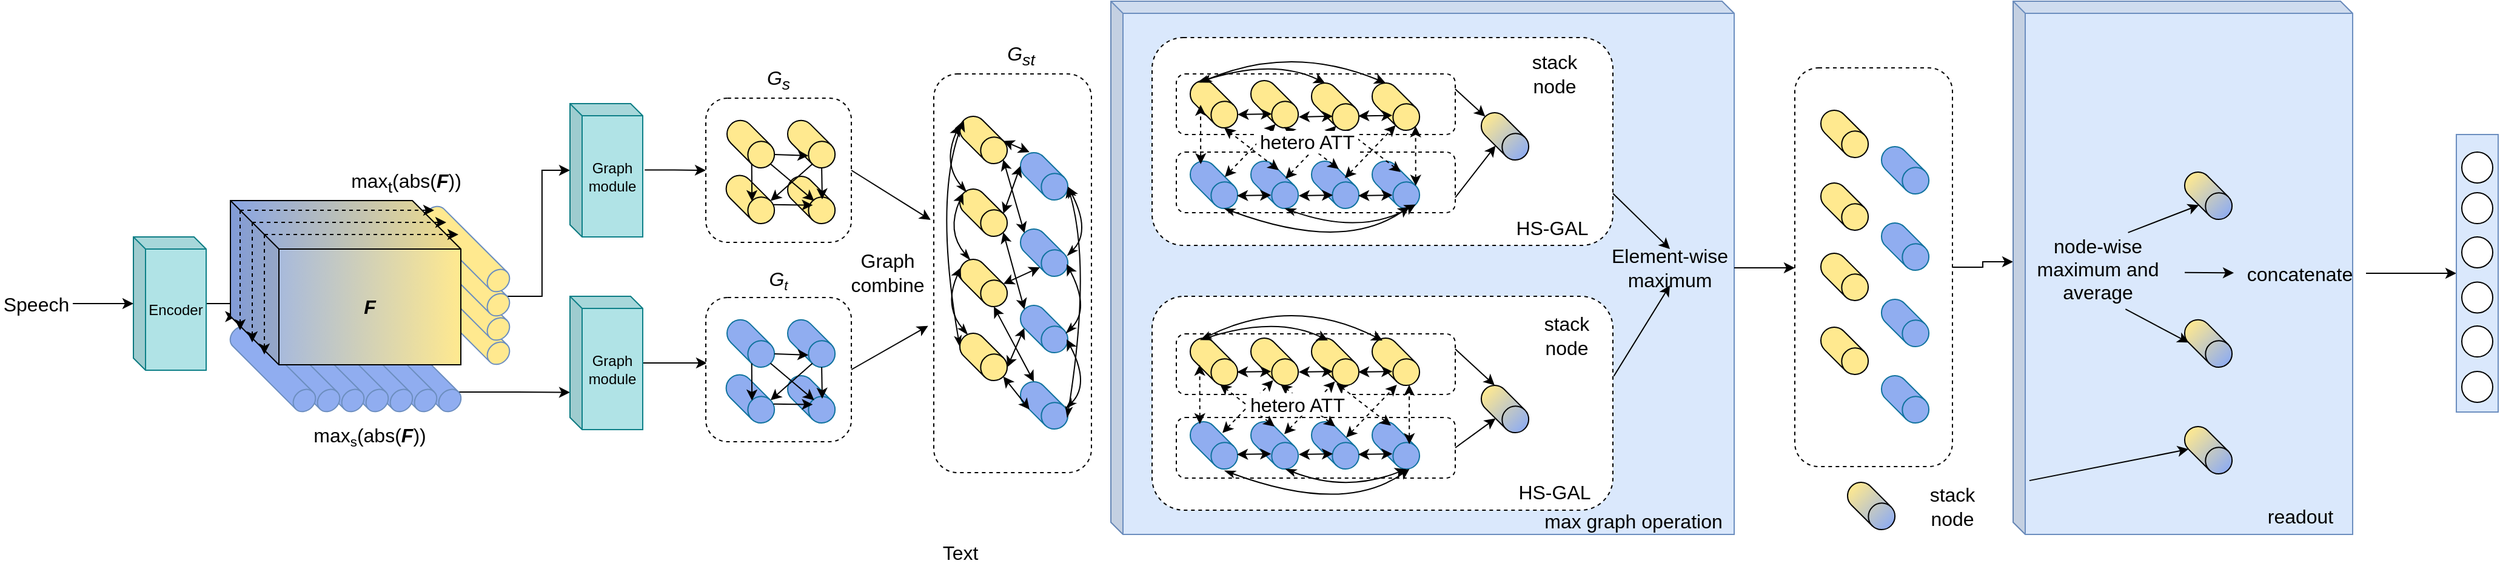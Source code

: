 <mxfile version="17.2.6" type="github">
  <diagram id="LJ_1WeQ_WVAs8RRzziaY" name="Page-1">
    <mxGraphModel dx="1038" dy="579" grid="1" gridSize="10" guides="1" tooltips="1" connect="1" arrows="1" fold="1" page="1" pageScale="1" pageWidth="4681" pageHeight="3300" math="0" shadow="0">
      <root>
        <mxCell id="0" />
        <mxCell id="1" parent="0" />
        <mxCell id="lTQVsCQpXb44fQlqmLNo-224" value="" style="shape=cube;whiteSpace=wrap;html=1;boundedLbl=1;backgroundOutline=1;darkOpacity=0.05;darkOpacity2=0.1;fontSize=16;strokeColor=#6c8ebf;strokeWidth=1;fillColor=#dae8fc;gradientDirection=north;size=10;" vertex="1" parent="1">
          <mxGeometry x="1056.01" y="200" width="513.99" height="440" as="geometry" />
        </mxCell>
        <mxCell id="lTQVsCQpXb44fQlqmLNo-43" value="" style="strokeWidth=1;html=1;shape=mxgraph.flowchart.direct_data;whiteSpace=wrap;fontSize=16;fillColor=#FFE98F;strokeColor=#6c8ebf;rotation=45;" vertex="1" parent="1">
          <mxGeometry x="480" y="454.5" width="90" height="20" as="geometry" />
        </mxCell>
        <mxCell id="lTQVsCQpXb44fQlqmLNo-42" value="" style="strokeWidth=1;html=1;shape=mxgraph.flowchart.direct_data;whiteSpace=wrap;fontSize=16;fillColor=#FFE98F;strokeColor=#6c8ebf;rotation=45;" vertex="1" parent="1">
          <mxGeometry x="480" y="434.5" width="90" height="20" as="geometry" />
        </mxCell>
        <mxCell id="lTQVsCQpXb44fQlqmLNo-63" style="edgeStyle=orthogonalEdgeStyle;rounded=0;orthogonalLoop=1;jettySize=auto;html=1;exitX=0.91;exitY=0;exitDx=0;exitDy=0;exitPerimeter=0;fontSize=16;" edge="1" parent="1" source="lTQVsCQpXb44fQlqmLNo-40" target="lTQVsCQpXb44fQlqmLNo-59">
          <mxGeometry relative="1" as="geometry" />
        </mxCell>
        <mxCell id="lTQVsCQpXb44fQlqmLNo-40" value="" style="strokeWidth=1;html=1;shape=mxgraph.flowchart.direct_data;whiteSpace=wrap;fontSize=16;fillColor=#FFE98F;strokeColor=#6c8ebf;rotation=45;" vertex="1" parent="1">
          <mxGeometry x="480" y="414.5" width="90" height="20" as="geometry" />
        </mxCell>
        <mxCell id="lTQVsCQpXb44fQlqmLNo-64" style="edgeStyle=orthogonalEdgeStyle;rounded=0;orthogonalLoop=1;jettySize=auto;html=1;exitX=0.91;exitY=0;exitDx=0;exitDy=0;exitPerimeter=0;entryX=0;entryY=0.721;entryDx=0;entryDy=0;entryPerimeter=0;fontSize=16;" edge="1" parent="1" source="lTQVsCQpXb44fQlqmLNo-37" target="lTQVsCQpXb44fQlqmLNo-60">
          <mxGeometry relative="1" as="geometry" />
        </mxCell>
        <mxCell id="lTQVsCQpXb44fQlqmLNo-37" value="" style="strokeWidth=1;html=1;shape=mxgraph.flowchart.direct_data;whiteSpace=wrap;fontSize=16;fillColor=#90ADF0;strokeColor=#6c8ebf;rotation=45;" vertex="1" parent="1">
          <mxGeometry x="440" y="493.5" width="90" height="20" as="geometry" />
        </mxCell>
        <mxCell id="lTQVsCQpXb44fQlqmLNo-36" value="" style="strokeWidth=1;html=1;shape=mxgraph.flowchart.direct_data;whiteSpace=wrap;fontSize=16;fillColor=#90ADF0;strokeColor=#6c8ebf;rotation=45;" vertex="1" parent="1">
          <mxGeometry x="420" y="493.5" width="90" height="20" as="geometry" />
        </mxCell>
        <mxCell id="lTQVsCQpXb44fQlqmLNo-35" value="" style="strokeWidth=1;html=1;shape=mxgraph.flowchart.direct_data;whiteSpace=wrap;fontSize=16;fillColor=#90ADF0;strokeColor=#6c8ebf;rotation=45;" vertex="1" parent="1">
          <mxGeometry x="400" y="493.5" width="90" height="20" as="geometry" />
        </mxCell>
        <mxCell id="lTQVsCQpXb44fQlqmLNo-34" value="" style="strokeWidth=1;html=1;shape=mxgraph.flowchart.direct_data;whiteSpace=wrap;fontSize=16;fillColor=#90ADF0;strokeColor=#6c8ebf;rotation=45;" vertex="1" parent="1">
          <mxGeometry x="380" y="493.5" width="90" height="20" as="geometry" />
        </mxCell>
        <mxCell id="lTQVsCQpXb44fQlqmLNo-33" value="" style="strokeWidth=1;html=1;shape=mxgraph.flowchart.direct_data;whiteSpace=wrap;fontSize=16;fillColor=#90ADF0;strokeColor=#6c8ebf;rotation=45;" vertex="1" parent="1">
          <mxGeometry x="360" y="493.5" width="90" height="20" as="geometry" />
        </mxCell>
        <mxCell id="lTQVsCQpXb44fQlqmLNo-58" value="" style="edgeStyle=orthogonalEdgeStyle;rounded=0;orthogonalLoop=1;jettySize=auto;html=1;fontSize=16;entryX=0.025;entryY=0.706;entryDx=0;entryDy=0;entryPerimeter=0;" edge="1" parent="1" source="lTQVsCQpXb44fQlqmLNo-1" target="lTQVsCQpXb44fQlqmLNo-2">
          <mxGeometry relative="1" as="geometry">
            <mxPoint x="330" y="453.5" as="targetPoint" />
          </mxGeometry>
        </mxCell>
        <mxCell id="lTQVsCQpXb44fQlqmLNo-1" value="Encoder" style="shape=cube;whiteSpace=wrap;html=1;boundedLbl=1;backgroundOutline=1;darkOpacity=0.05;darkOpacity2=0.1;size=10;fillColor=#b0e3e6;strokeColor=#0e8088;" vertex="1" parent="1">
          <mxGeometry x="250" y="394.5" width="60" height="110" as="geometry" />
        </mxCell>
        <mxCell id="lTQVsCQpXb44fQlqmLNo-29" value="" style="strokeWidth=1;html=1;shape=mxgraph.flowchart.direct_data;whiteSpace=wrap;fontSize=16;fillColor=#90ADF0;strokeColor=#6c8ebf;rotation=45;" vertex="1" parent="1">
          <mxGeometry x="340" y="493.5" width="90" height="20" as="geometry" />
        </mxCell>
        <mxCell id="lTQVsCQpXb44fQlqmLNo-39" value="" style="strokeWidth=1;html=1;shape=mxgraph.flowchart.direct_data;whiteSpace=wrap;fontSize=16;fillColor=#FFE98F;strokeColor=#6c8ebf;rotation=45;" vertex="1" parent="1">
          <mxGeometry x="480" y="394.5" width="90" height="20" as="geometry" />
        </mxCell>
        <mxCell id="lTQVsCQpXb44fQlqmLNo-30" value="" style="strokeWidth=1;html=1;shape=mxgraph.flowchart.direct_data;whiteSpace=wrap;fontSize=16;fillColor=#90ADF0;strokeColor=#6c8ebf;rotation=45;" vertex="1" parent="1">
          <mxGeometry x="320" y="493.5" width="90" height="20" as="geometry" />
        </mxCell>
        <mxCell id="lTQVsCQpXb44fQlqmLNo-2" value="&lt;i&gt;&lt;b&gt;&lt;font style=&quot;font-size: 16px&quot;&gt;F&lt;/font&gt;&lt;/b&gt;&lt;/i&gt;" style="shape=cube;whiteSpace=wrap;html=1;boundedLbl=1;backgroundOutline=1;darkOpacity=0.05;darkOpacity2=0.1;size=40;fillColor=#90ADF0;strokeColor=default;gradientColor=#FFE98F;gradientDirection=east;" vertex="1" parent="1">
          <mxGeometry x="330" y="364.5" width="190" height="135.5" as="geometry" />
        </mxCell>
        <mxCell id="lTQVsCQpXb44fQlqmLNo-51" value="" style="endArrow=classic;html=1;rounded=0;fontSize=16;exitX=0;exitY=0;exitDx=0;exitDy=0;exitPerimeter=0;dashed=1;" edge="1" parent="1">
          <mxGeometry width="50" height="50" relative="1" as="geometry">
            <mxPoint x="338" y="372.5" as="sourcePoint" />
            <mxPoint x="498" y="372.5" as="targetPoint" />
          </mxGeometry>
        </mxCell>
        <mxCell id="lTQVsCQpXb44fQlqmLNo-52" value="" style="endArrow=classic;html=1;rounded=0;fontSize=16;exitX=0;exitY=0;exitDx=0;exitDy=0;exitPerimeter=0;dashed=1;" edge="1" parent="1">
          <mxGeometry width="50" height="50" relative="1" as="geometry">
            <mxPoint x="348" y="382.5" as="sourcePoint" />
            <mxPoint x="508" y="382.5" as="targetPoint" />
          </mxGeometry>
        </mxCell>
        <mxCell id="lTQVsCQpXb44fQlqmLNo-53" value="" style="endArrow=classic;html=1;rounded=0;fontSize=16;exitX=0;exitY=0;exitDx=0;exitDy=0;exitPerimeter=0;dashed=1;" edge="1" parent="1">
          <mxGeometry width="50" height="50" relative="1" as="geometry">
            <mxPoint x="358" y="392.5" as="sourcePoint" />
            <mxPoint x="518" y="392.5" as="targetPoint" />
          </mxGeometry>
        </mxCell>
        <mxCell id="lTQVsCQpXb44fQlqmLNo-54" value="" style="endArrow=classic;html=1;rounded=0;fontSize=16;exitX=0;exitY=0;exitDx=0;exitDy=0;exitPerimeter=0;dashed=1;entryX=0;entryY=0.825;entryDx=0;entryDy=0;entryPerimeter=0;" edge="1" parent="1">
          <mxGeometry width="50" height="50" relative="1" as="geometry">
            <mxPoint x="338" y="372.5" as="sourcePoint" />
            <mxPoint x="338" y="471.5" as="targetPoint" />
          </mxGeometry>
        </mxCell>
        <mxCell id="lTQVsCQpXb44fQlqmLNo-56" value="" style="endArrow=classic;html=1;rounded=0;fontSize=16;exitX=0;exitY=0;exitDx=0;exitDy=0;exitPerimeter=0;dashed=1;entryX=0;entryY=0.825;entryDx=0;entryDy=0;entryPerimeter=0;" edge="1" parent="1">
          <mxGeometry width="50" height="50" relative="1" as="geometry">
            <mxPoint x="348" y="382.5" as="sourcePoint" />
            <mxPoint x="348" y="481.5" as="targetPoint" />
          </mxGeometry>
        </mxCell>
        <mxCell id="lTQVsCQpXb44fQlqmLNo-57" value="" style="endArrow=classic;html=1;rounded=0;fontSize=16;exitX=0;exitY=0;exitDx=0;exitDy=0;exitPerimeter=0;dashed=1;entryX=0;entryY=0.825;entryDx=0;entryDy=0;entryPerimeter=0;" edge="1" parent="1">
          <mxGeometry width="50" height="50" relative="1" as="geometry">
            <mxPoint x="358" y="392.5" as="sourcePoint" />
            <mxPoint x="358" y="491.5" as="targetPoint" />
          </mxGeometry>
        </mxCell>
        <mxCell id="lTQVsCQpXb44fQlqmLNo-86" style="edgeStyle=orthogonalEdgeStyle;rounded=0;orthogonalLoop=1;jettySize=auto;html=1;exitX=1.027;exitY=0.498;exitDx=0;exitDy=0;exitPerimeter=0;fontSize=16;" edge="1" parent="1" source="lTQVsCQpXb44fQlqmLNo-59" target="lTQVsCQpXb44fQlqmLNo-65">
          <mxGeometry relative="1" as="geometry" />
        </mxCell>
        <mxCell id="lTQVsCQpXb44fQlqmLNo-59" value="Graph&lt;br&gt;module" style="shape=cube;whiteSpace=wrap;html=1;boundedLbl=1;backgroundOutline=1;darkOpacity=0.05;darkOpacity2=0.1;size=10;fillColor=#b0e3e6;strokeColor=#0e8088;" vertex="1" parent="1">
          <mxGeometry x="610" y="284.5" width="60" height="110" as="geometry" />
        </mxCell>
        <mxCell id="lTQVsCQpXb44fQlqmLNo-88" value="" style="edgeStyle=orthogonalEdgeStyle;rounded=0;orthogonalLoop=1;jettySize=auto;html=1;fontSize=16;entryX=0.008;entryY=0.458;entryDx=0;entryDy=0;entryPerimeter=0;" edge="1" parent="1" source="lTQVsCQpXb44fQlqmLNo-60">
          <mxGeometry relative="1" as="geometry">
            <mxPoint x="722.99" y="498.502" as="targetPoint" />
          </mxGeometry>
        </mxCell>
        <mxCell id="lTQVsCQpXb44fQlqmLNo-60" value="Graph&lt;br&gt;module" style="shape=cube;whiteSpace=wrap;html=1;boundedLbl=1;backgroundOutline=1;darkOpacity=0.05;darkOpacity2=0.1;size=10;fillColor=#b0e3e6;strokeColor=#0e8088;" vertex="1" parent="1">
          <mxGeometry x="610" y="443.5" width="60" height="110" as="geometry" />
        </mxCell>
        <mxCell id="lTQVsCQpXb44fQlqmLNo-65" value="" style="rounded=1;whiteSpace=wrap;html=1;fontSize=16;strokeWidth=1;gradientDirection=east;dashed=1;" vertex="1" parent="1">
          <mxGeometry x="722.03" y="280" width="120" height="119" as="geometry" />
        </mxCell>
        <mxCell id="lTQVsCQpXb44fQlqmLNo-69" value="" style="shape=cylinder3;whiteSpace=wrap;html=1;boundedLbl=1;backgroundOutline=1;size=10.868;fontSize=16;strokeColor=default;strokeWidth=1;fillColor=#FFE98F;gradientColor=#FFE98F;gradientDirection=east;rotation=135;" vertex="1" parent="1">
          <mxGeometry x="747.68" y="340.14" width="22.03" height="47.02" as="geometry" />
        </mxCell>
        <mxCell id="lTQVsCQpXb44fQlqmLNo-71" value="" style="shape=cylinder3;whiteSpace=wrap;html=1;boundedLbl=1;backgroundOutline=1;size=10.868;fontSize=16;strokeColor=default;strokeWidth=1;fillColor=#FFE98F;gradientColor=#FFE98F;gradientDirection=east;rotation=135;" vertex="1" parent="1">
          <mxGeometry x="748.03" y="294.94" width="22.03" height="46.04" as="geometry" />
        </mxCell>
        <mxCell id="lTQVsCQpXb44fQlqmLNo-72" value="" style="shape=cylinder3;whiteSpace=wrap;html=1;boundedLbl=1;backgroundOutline=1;size=10.868;fontSize=16;strokeColor=default;strokeWidth=1;fillColor=#FFE98F;gradientColor=#FFE98F;gradientDirection=east;rotation=135;" vertex="1" parent="1">
          <mxGeometry x="798.03" y="340.98" width="22.03" height="46.04" as="geometry" />
        </mxCell>
        <mxCell id="lTQVsCQpXb44fQlqmLNo-73" value="" style="shape=cylinder3;whiteSpace=wrap;html=1;boundedLbl=1;backgroundOutline=1;size=10.868;fontSize=16;strokeColor=default;strokeWidth=1;fillColor=#FFE98F;gradientColor=#FFE98F;gradientDirection=east;rotation=135;" vertex="1" parent="1">
          <mxGeometry x="798.03" y="294.94" width="22.03" height="46.04" as="geometry" />
        </mxCell>
        <mxCell id="lTQVsCQpXb44fQlqmLNo-89" value="max&lt;sub&gt;t&lt;/sub&gt;(abs(&lt;i&gt;&lt;b&gt;F&lt;/b&gt;&lt;/i&gt;))" style="text;html=1;strokeColor=none;fillColor=none;align=center;verticalAlign=middle;whiteSpace=wrap;rounded=0;fontSize=16;" vertex="1" parent="1">
          <mxGeometry x="420" y="334.5" width="110" height="30" as="geometry" />
        </mxCell>
        <mxCell id="lTQVsCQpXb44fQlqmLNo-90" value="max&lt;span style=&quot;font-size: 13.333px&quot;&gt;&lt;sub&gt;s&lt;/sub&gt;&lt;/span&gt;(abs(&lt;i&gt;&lt;b&gt;F&lt;/b&gt;&lt;/i&gt;))" style="text;html=1;strokeColor=none;fillColor=none;align=center;verticalAlign=middle;whiteSpace=wrap;rounded=0;fontSize=16;" vertex="1" parent="1">
          <mxGeometry x="390" y="543.5" width="110" height="30" as="geometry" />
        </mxCell>
        <mxCell id="lTQVsCQpXb44fQlqmLNo-91" value="&lt;i&gt;G&lt;sub&gt;s&lt;/sub&gt;&lt;/i&gt;" style="text;html=1;strokeColor=none;fillColor=none;align=center;verticalAlign=middle;whiteSpace=wrap;rounded=0;fontSize=16;" vertex="1" parent="1">
          <mxGeometry x="752.03" y="250" width="60" height="30" as="geometry" />
        </mxCell>
        <mxCell id="lTQVsCQpXb44fQlqmLNo-93" value="&lt;i&gt;G&lt;span style=&quot;font-size: 13.333px&quot;&gt;&lt;sub&gt;t&lt;/sub&gt;&lt;/span&gt;&lt;/i&gt;" style="text;html=1;strokeColor=none;fillColor=none;align=center;verticalAlign=middle;whiteSpace=wrap;rounded=0;fontSize=16;" vertex="1" parent="1">
          <mxGeometry x="752.03" y="414.5" width="60" height="30" as="geometry" />
        </mxCell>
        <mxCell id="lTQVsCQpXb44fQlqmLNo-94" value="" style="endArrow=classic;html=1;rounded=0;fontSize=16;exitX=0.145;exitY=0;exitDx=0;exitDy=3.152;exitPerimeter=0;entryX=0.883;entryY=0.39;entryDx=0;entryDy=0;entryPerimeter=0;" edge="1" parent="1" source="lTQVsCQpXb44fQlqmLNo-71" target="lTQVsCQpXb44fQlqmLNo-73">
          <mxGeometry width="50" height="50" relative="1" as="geometry">
            <mxPoint x="720" y="433.5" as="sourcePoint" />
            <mxPoint x="770" y="383.5" as="targetPoint" />
          </mxGeometry>
        </mxCell>
        <mxCell id="lTQVsCQpXb44fQlqmLNo-95" value="" style="endArrow=classic;html=1;rounded=0;fontSize=16;exitX=1;exitY=0;exitDx=0;exitDy=10.868;exitPerimeter=0;entryX=0.498;entryY=0.459;entryDx=0;entryDy=0;entryPerimeter=0;" edge="1" parent="1" source="lTQVsCQpXb44fQlqmLNo-71" target="lTQVsCQpXb44fQlqmLNo-69">
          <mxGeometry width="50" height="50" relative="1" as="geometry">
            <mxPoint x="720" y="443.5" as="sourcePoint" />
            <mxPoint x="760" y="363.5" as="targetPoint" />
          </mxGeometry>
        </mxCell>
        <mxCell id="lTQVsCQpXb44fQlqmLNo-98" value="" style="endArrow=classic;html=1;rounded=0;fontSize=16;exitX=0.023;exitY=0.149;exitDx=0;exitDy=0;exitPerimeter=0;entryX=0.601;entryY=0.416;entryDx=0;entryDy=0;entryPerimeter=0;" edge="1" parent="1" source="lTQVsCQpXb44fQlqmLNo-69" target="lTQVsCQpXb44fQlqmLNo-72">
          <mxGeometry width="50" height="50" relative="1" as="geometry">
            <mxPoint x="720" y="443.5" as="sourcePoint" />
            <mxPoint x="770" y="393.5" as="targetPoint" />
          </mxGeometry>
        </mxCell>
        <mxCell id="lTQVsCQpXb44fQlqmLNo-99" value="" style="endArrow=classic;html=1;rounded=0;fontSize=16;exitX=0.855;exitY=0;exitDx=0;exitDy=3.152;exitPerimeter=0;" edge="1" parent="1" source="lTQVsCQpXb44fQlqmLNo-73">
          <mxGeometry width="50" height="50" relative="1" as="geometry">
            <mxPoint x="720" y="443.5" as="sourcePoint" />
            <mxPoint x="818" y="363.5" as="targetPoint" />
          </mxGeometry>
        </mxCell>
        <mxCell id="lTQVsCQpXb44fQlqmLNo-100" value="" style="endArrow=classic;html=1;rounded=0;fontSize=16;exitX=1;exitY=0;exitDx=0;exitDy=10.868;exitPerimeter=0;entryX=0;entryY=0;entryDx=0;entryDy=10.868;entryPerimeter=0;" edge="1" parent="1" source="lTQVsCQpXb44fQlqmLNo-73" target="lTQVsCQpXb44fQlqmLNo-69">
          <mxGeometry width="50" height="50" relative="1" as="geometry">
            <mxPoint x="720" y="443.5" as="sourcePoint" />
            <mxPoint x="770" y="393.5" as="targetPoint" />
          </mxGeometry>
        </mxCell>
        <mxCell id="lTQVsCQpXb44fQlqmLNo-101" value="" style="endArrow=classic;html=1;rounded=0;fontSize=16;exitX=0.5;exitY=0;exitDx=0;exitDy=0;exitPerimeter=0;entryX=0.447;entryY=0.453;entryDx=0;entryDy=0;entryPerimeter=0;" edge="1" parent="1" source="lTQVsCQpXb44fQlqmLNo-71" target="lTQVsCQpXb44fQlqmLNo-72">
          <mxGeometry width="50" height="50" relative="1" as="geometry">
            <mxPoint x="720" y="443.5" as="sourcePoint" />
            <mxPoint x="770" y="393.5" as="targetPoint" />
          </mxGeometry>
        </mxCell>
        <mxCell id="lTQVsCQpXb44fQlqmLNo-102" value="" style="rounded=1;whiteSpace=wrap;html=1;fontSize=16;strokeWidth=1;gradientDirection=east;dashed=1;" vertex="1" parent="1">
          <mxGeometry x="722.03" y="444.5" width="120" height="119" as="geometry" />
        </mxCell>
        <mxCell id="lTQVsCQpXb44fQlqmLNo-103" value="" style="shape=cylinder3;whiteSpace=wrap;html=1;boundedLbl=1;backgroundOutline=1;size=10.868;fontSize=16;strokeColor=#10739e;strokeWidth=1;fillColor=#90ADF0;gradientDirection=east;rotation=135;" vertex="1" parent="1">
          <mxGeometry x="747.68" y="504.64" width="22.03" height="47.02" as="geometry" />
        </mxCell>
        <mxCell id="lTQVsCQpXb44fQlqmLNo-104" value="" style="shape=cylinder3;whiteSpace=wrap;html=1;boundedLbl=1;backgroundOutline=1;size=10.868;fontSize=16;strokeColor=#10739e;strokeWidth=1;fillColor=#90ADF0;gradientDirection=east;rotation=135;" vertex="1" parent="1">
          <mxGeometry x="748.03" y="459.44" width="22.03" height="46.04" as="geometry" />
        </mxCell>
        <mxCell id="lTQVsCQpXb44fQlqmLNo-105" value="" style="shape=cylinder3;whiteSpace=wrap;html=1;boundedLbl=1;backgroundOutline=1;size=10.868;fontSize=16;strokeColor=#10739e;strokeWidth=1;fillColor=#90ADF0;gradientDirection=east;rotation=135;" vertex="1" parent="1">
          <mxGeometry x="798.03" y="505.48" width="22.03" height="46.04" as="geometry" />
        </mxCell>
        <mxCell id="lTQVsCQpXb44fQlqmLNo-106" value="" style="shape=cylinder3;whiteSpace=wrap;html=1;boundedLbl=1;backgroundOutline=1;size=10.868;fontSize=16;strokeColor=#10739e;strokeWidth=1;fillColor=#90ADF0;gradientDirection=east;rotation=135;" vertex="1" parent="1">
          <mxGeometry x="798.03" y="459.44" width="22.03" height="46.04" as="geometry" />
        </mxCell>
        <mxCell id="lTQVsCQpXb44fQlqmLNo-107" value="" style="endArrow=classic;html=1;rounded=0;fontSize=16;exitX=0.145;exitY=0;exitDx=0;exitDy=3.152;exitPerimeter=0;entryX=0.883;entryY=0.39;entryDx=0;entryDy=0;entryPerimeter=0;" edge="1" parent="1" source="lTQVsCQpXb44fQlqmLNo-104" target="lTQVsCQpXb44fQlqmLNo-106">
          <mxGeometry width="50" height="50" relative="1" as="geometry">
            <mxPoint x="720" y="598" as="sourcePoint" />
            <mxPoint x="770" y="548" as="targetPoint" />
          </mxGeometry>
        </mxCell>
        <mxCell id="lTQVsCQpXb44fQlqmLNo-108" value="" style="endArrow=classic;html=1;rounded=0;fontSize=16;exitX=1;exitY=0;exitDx=0;exitDy=10.868;exitPerimeter=0;entryX=0.498;entryY=0.459;entryDx=0;entryDy=0;entryPerimeter=0;" edge="1" parent="1" source="lTQVsCQpXb44fQlqmLNo-104" target="lTQVsCQpXb44fQlqmLNo-103">
          <mxGeometry width="50" height="50" relative="1" as="geometry">
            <mxPoint x="720" y="608" as="sourcePoint" />
            <mxPoint x="760" y="528" as="targetPoint" />
          </mxGeometry>
        </mxCell>
        <mxCell id="lTQVsCQpXb44fQlqmLNo-109" value="" style="endArrow=classic;html=1;rounded=0;fontSize=16;exitX=0.023;exitY=0.149;exitDx=0;exitDy=0;exitPerimeter=0;entryX=0.601;entryY=0.416;entryDx=0;entryDy=0;entryPerimeter=0;" edge="1" parent="1" source="lTQVsCQpXb44fQlqmLNo-103" target="lTQVsCQpXb44fQlqmLNo-105">
          <mxGeometry width="50" height="50" relative="1" as="geometry">
            <mxPoint x="720" y="608" as="sourcePoint" />
            <mxPoint x="770" y="558" as="targetPoint" />
          </mxGeometry>
        </mxCell>
        <mxCell id="lTQVsCQpXb44fQlqmLNo-110" value="" style="endArrow=classic;html=1;rounded=0;fontSize=16;exitX=0.855;exitY=0;exitDx=0;exitDy=3.152;exitPerimeter=0;" edge="1" parent="1" source="lTQVsCQpXb44fQlqmLNo-106">
          <mxGeometry width="50" height="50" relative="1" as="geometry">
            <mxPoint x="720" y="608" as="sourcePoint" />
            <mxPoint x="818" y="528" as="targetPoint" />
          </mxGeometry>
        </mxCell>
        <mxCell id="lTQVsCQpXb44fQlqmLNo-111" value="" style="endArrow=classic;html=1;rounded=0;fontSize=16;exitX=1;exitY=0;exitDx=0;exitDy=10.868;exitPerimeter=0;entryX=0;entryY=0;entryDx=0;entryDy=10.868;entryPerimeter=0;" edge="1" parent="1" source="lTQVsCQpXb44fQlqmLNo-106" target="lTQVsCQpXb44fQlqmLNo-103">
          <mxGeometry width="50" height="50" relative="1" as="geometry">
            <mxPoint x="720" y="608" as="sourcePoint" />
            <mxPoint x="770" y="558" as="targetPoint" />
          </mxGeometry>
        </mxCell>
        <mxCell id="lTQVsCQpXb44fQlqmLNo-112" value="" style="endArrow=classic;html=1;rounded=0;fontSize=16;exitX=0.5;exitY=0;exitDx=0;exitDy=0;exitPerimeter=0;entryX=0.447;entryY=0.453;entryDx=0;entryDy=0;entryPerimeter=0;" edge="1" parent="1" source="lTQVsCQpXb44fQlqmLNo-104" target="lTQVsCQpXb44fQlqmLNo-105">
          <mxGeometry width="50" height="50" relative="1" as="geometry">
            <mxPoint x="720" y="608" as="sourcePoint" />
            <mxPoint x="770" y="558" as="targetPoint" />
          </mxGeometry>
        </mxCell>
        <mxCell id="lTQVsCQpXb44fQlqmLNo-113" value="" style="rounded=1;whiteSpace=wrap;html=1;fontSize=16;strokeWidth=1;gradientDirection=east;dashed=1;" vertex="1" parent="1">
          <mxGeometry x="910" y="260" width="130" height="329" as="geometry" />
        </mxCell>
        <mxCell id="lTQVsCQpXb44fQlqmLNo-114" value="" style="shape=cylinder3;whiteSpace=wrap;html=1;boundedLbl=1;backgroundOutline=1;size=10.868;fontSize=16;strokeColor=#10739e;strokeWidth=1;fillColor=#90ADF0;gradientDirection=east;rotation=135;" vertex="1" parent="1">
          <mxGeometry x="990" y="321.46" width="22.03" height="46.04" as="geometry" />
        </mxCell>
        <mxCell id="lTQVsCQpXb44fQlqmLNo-115" value="" style="shape=cylinder3;whiteSpace=wrap;html=1;boundedLbl=1;backgroundOutline=1;size=10.868;fontSize=16;strokeColor=#10739e;strokeWidth=1;fillColor=#90ADF0;gradientDirection=east;rotation=135;" vertex="1" parent="1">
          <mxGeometry x="990" y="384.48" width="22.03" height="46.04" as="geometry" />
        </mxCell>
        <mxCell id="lTQVsCQpXb44fQlqmLNo-116" value="" style="shape=cylinder3;whiteSpace=wrap;html=1;boundedLbl=1;backgroundOutline=1;size=10.868;fontSize=16;strokeColor=#10739e;strokeWidth=1;fillColor=#90ADF0;gradientDirection=east;rotation=135;" vertex="1" parent="1">
          <mxGeometry x="990" y="447.5" width="22.03" height="46.04" as="geometry" />
        </mxCell>
        <mxCell id="lTQVsCQpXb44fQlqmLNo-117" value="" style="shape=cylinder3;whiteSpace=wrap;html=1;boundedLbl=1;backgroundOutline=1;size=10.868;fontSize=16;strokeColor=#10739e;strokeWidth=1;fillColor=#90ADF0;gradientDirection=east;rotation=135;" vertex="1" parent="1">
          <mxGeometry x="990" y="510.46" width="22.03" height="46.04" as="geometry" />
        </mxCell>
        <mxCell id="lTQVsCQpXb44fQlqmLNo-118" value="" style="shape=cylinder3;whiteSpace=wrap;html=1;boundedLbl=1;backgroundOutline=1;size=10.868;fontSize=16;strokeColor=default;strokeWidth=1;fillColor=#FFE98F;gradientColor=#FFE98F;gradientDirection=east;rotation=135;" vertex="1" parent="1">
          <mxGeometry x="940" y="291.46" width="22.03" height="46.04" as="geometry" />
        </mxCell>
        <mxCell id="lTQVsCQpXb44fQlqmLNo-119" value="" style="shape=cylinder3;whiteSpace=wrap;html=1;boundedLbl=1;backgroundOutline=1;size=10.868;fontSize=16;strokeColor=default;strokeWidth=1;fillColor=#FFE98F;gradientColor=#FFE98F;gradientDirection=east;rotation=135;" vertex="1" parent="1">
          <mxGeometry x="940" y="351.46" width="22.03" height="46.04" as="geometry" />
        </mxCell>
        <mxCell id="lTQVsCQpXb44fQlqmLNo-120" value="" style="shape=cylinder3;whiteSpace=wrap;html=1;boundedLbl=1;backgroundOutline=1;size=10.868;fontSize=16;strokeColor=default;strokeWidth=1;fillColor=#FFE98F;gradientColor=#FFE98F;gradientDirection=east;rotation=135;" vertex="1" parent="1">
          <mxGeometry x="940" y="409.48" width="22.03" height="46.04" as="geometry" />
        </mxCell>
        <mxCell id="lTQVsCQpXb44fQlqmLNo-121" value="" style="shape=cylinder3;whiteSpace=wrap;html=1;boundedLbl=1;backgroundOutline=1;size=10.868;fontSize=16;strokeColor=default;strokeWidth=1;fillColor=#FFE98F;gradientColor=#FFE98F;gradientDirection=east;rotation=135;" vertex="1" parent="1">
          <mxGeometry x="940" y="470.46" width="22.03" height="46.04" as="geometry" />
        </mxCell>
        <mxCell id="lTQVsCQpXb44fQlqmLNo-124" value="" style="endArrow=classic;html=1;rounded=0;fontSize=16;exitX=1;exitY=0.5;exitDx=0;exitDy=0;entryX=-0.02;entryY=0.366;entryDx=0;entryDy=0;entryPerimeter=0;" edge="1" parent="1" source="lTQVsCQpXb44fQlqmLNo-65" target="lTQVsCQpXb44fQlqmLNo-113">
          <mxGeometry width="50" height="50" relative="1" as="geometry">
            <mxPoint x="800" y="480" as="sourcePoint" />
            <mxPoint x="850" y="430" as="targetPoint" />
          </mxGeometry>
        </mxCell>
        <mxCell id="lTQVsCQpXb44fQlqmLNo-125" value="" style="endArrow=classic;html=1;rounded=0;fontSize=16;exitX=1;exitY=0.5;exitDx=0;exitDy=0;entryX=-0.036;entryY=0.632;entryDx=0;entryDy=0;entryPerimeter=0;" edge="1" parent="1" source="lTQVsCQpXb44fQlqmLNo-102" target="lTQVsCQpXb44fQlqmLNo-113">
          <mxGeometry width="50" height="50" relative="1" as="geometry">
            <mxPoint x="800" y="480" as="sourcePoint" />
            <mxPoint x="850" y="430" as="targetPoint" />
          </mxGeometry>
        </mxCell>
        <mxCell id="lTQVsCQpXb44fQlqmLNo-128" value="" style="curved=1;endArrow=classic;html=1;rounded=0;fontSize=16;entryX=0.145;entryY=0;entryDx=0;entryDy=3.152;entryPerimeter=0;startArrow=classicThin;startFill=1;" edge="1" parent="1" target="lTQVsCQpXb44fQlqmLNo-114">
          <mxGeometry width="50" height="50" relative="1" as="geometry">
            <mxPoint x="1020" y="543.5" as="sourcePoint" />
            <mxPoint x="1000" y="463.5" as="targetPoint" />
            <Array as="points">
              <mxPoint x="1040" y="420" />
            </Array>
          </mxGeometry>
        </mxCell>
        <mxCell id="lTQVsCQpXb44fQlqmLNo-129" value="" style="endArrow=classic;startArrow=classic;html=1;rounded=0;fontSize=16;exitX=1;exitY=0;exitDx=0;exitDy=16.944;exitPerimeter=0;entryX=0;entryY=0;entryDx=0;entryDy=10.868;entryPerimeter=0;" edge="1" parent="1" source="lTQVsCQpXb44fQlqmLNo-115" target="lTQVsCQpXb44fQlqmLNo-120">
          <mxGeometry width="50" height="50" relative="1" as="geometry">
            <mxPoint x="800" y="520" as="sourcePoint" />
            <mxPoint x="850" y="470" as="targetPoint" />
          </mxGeometry>
        </mxCell>
        <mxCell id="lTQVsCQpXb44fQlqmLNo-130" value="" style="endArrow=classic;startArrow=classic;html=1;rounded=0;fontSize=16;exitX=1;exitY=0;exitDx=0;exitDy=29.096;exitPerimeter=0;entryX=0.5;entryY=0;entryDx=0;entryDy=0;entryPerimeter=0;" edge="1" parent="1" source="lTQVsCQpXb44fQlqmLNo-117" target="lTQVsCQpXb44fQlqmLNo-121">
          <mxGeometry width="50" height="50" relative="1" as="geometry">
            <mxPoint x="800" y="520" as="sourcePoint" />
            <mxPoint x="1180" y="300" as="targetPoint" />
          </mxGeometry>
        </mxCell>
        <mxCell id="lTQVsCQpXb44fQlqmLNo-131" value="" style="endArrow=classic;startArrow=classic;html=1;rounded=0;fontSize=16;exitX=0.145;exitY=1;exitDx=0;exitDy=-3.152;exitPerimeter=0;entryX=0.855;entryY=0;entryDx=0;entryDy=3.152;entryPerimeter=0;" edge="1" parent="1" source="lTQVsCQpXb44fQlqmLNo-117" target="lTQVsCQpXb44fQlqmLNo-120">
          <mxGeometry width="50" height="50" relative="1" as="geometry">
            <mxPoint x="998.93" y="546.973" as="sourcePoint" />
            <mxPoint x="977.293" y="519.758" as="targetPoint" />
          </mxGeometry>
        </mxCell>
        <mxCell id="lTQVsCQpXb44fQlqmLNo-132" value="" style="endArrow=classic;startArrow=classic;html=1;rounded=0;fontSize=16;exitX=1;exitY=1;exitDx=0;exitDy=-10.868;exitPerimeter=0;entryX=0.145;entryY=0;entryDx=0;entryDy=3.152;entryPerimeter=0;" edge="1" parent="1" source="lTQVsCQpXb44fQlqmLNo-116" target="lTQVsCQpXb44fQlqmLNo-121">
          <mxGeometry width="50" height="50" relative="1" as="geometry">
            <mxPoint x="1018.804" y="535.691" as="sourcePoint" />
            <mxPoint x="1003.226" y="488.309" as="targetPoint" />
          </mxGeometry>
        </mxCell>
        <mxCell id="lTQVsCQpXb44fQlqmLNo-133" value="" style="endArrow=classic;startArrow=classic;html=1;rounded=0;fontSize=16;exitX=0.5;exitY=1;exitDx=0;exitDy=0;exitPerimeter=0;entryX=0.5;entryY=0;entryDx=0;entryDy=0;entryPerimeter=0;" edge="1" parent="1" source="lTQVsCQpXb44fQlqmLNo-116" target="lTQVsCQpXb44fQlqmLNo-119">
          <mxGeometry width="50" height="50" relative="1" as="geometry">
            <mxPoint x="800" y="520" as="sourcePoint" />
            <mxPoint x="850" y="470" as="targetPoint" />
          </mxGeometry>
        </mxCell>
        <mxCell id="lTQVsCQpXb44fQlqmLNo-134" value="" style="endArrow=classic;startArrow=classic;html=1;rounded=0;fontSize=16;exitX=0.5;exitY=1;exitDx=0;exitDy=0;exitPerimeter=0;entryX=0.5;entryY=0;entryDx=0;entryDy=0;entryPerimeter=0;" edge="1" parent="1" source="lTQVsCQpXb44fQlqmLNo-115" target="lTQVsCQpXb44fQlqmLNo-118">
          <mxGeometry width="50" height="50" relative="1" as="geometry">
            <mxPoint x="800" y="520" as="sourcePoint" />
            <mxPoint x="850" y="470" as="targetPoint" />
          </mxGeometry>
        </mxCell>
        <mxCell id="lTQVsCQpXb44fQlqmLNo-135" value="" style="endArrow=classic;startArrow=classic;html=1;rounded=0;fontSize=16;exitX=0;exitY=0;exitDx=0;exitDy=10.868;exitPerimeter=0;entryX=0.855;entryY=1;entryDx=0;entryDy=-3.152;entryPerimeter=0;" edge="1" parent="1" source="lTQVsCQpXb44fQlqmLNo-119" target="lTQVsCQpXb44fQlqmLNo-114">
          <mxGeometry width="50" height="50" relative="1" as="geometry">
            <mxPoint x="800" y="520" as="sourcePoint" />
            <mxPoint x="850" y="470" as="targetPoint" />
          </mxGeometry>
        </mxCell>
        <mxCell id="lTQVsCQpXb44fQlqmLNo-136" value="" style="curved=1;endArrow=classic;html=1;rounded=0;fontSize=16;entryX=0.5;entryY=1;entryDx=0;entryDy=0;entryPerimeter=0;startArrow=classicThin;startFill=1;exitX=0.855;exitY=1;exitDx=0;exitDy=-3.152;exitPerimeter=0;" edge="1" parent="1" source="lTQVsCQpXb44fQlqmLNo-121" target="lTQVsCQpXb44fQlqmLNo-118">
          <mxGeometry width="50" height="50" relative="1" as="geometry">
            <mxPoint x="910" y="485.44" as="sourcePoint" />
            <mxPoint x="910.594" y="294.939" as="targetPoint" />
            <Array as="points">
              <mxPoint x="910" y="362" />
            </Array>
          </mxGeometry>
        </mxCell>
        <mxCell id="lTQVsCQpXb44fQlqmLNo-139" value="" style="curved=1;endArrow=classic;html=1;rounded=0;fontSize=16;entryX=0.615;entryY=0.962;entryDx=0;entryDy=0;entryPerimeter=0;startArrow=classicThin;startFill=1;" edge="1" parent="1">
          <mxGeometry width="50" height="50" relative="1" as="geometry">
            <mxPoint x="940" y="413.5" as="sourcePoint" />
            <mxPoint x="934.183" y="358.251" as="targetPoint" />
            <Array as="points">
              <mxPoint x="940" y="413.5" />
              <mxPoint x="920" y="390" />
            </Array>
          </mxGeometry>
        </mxCell>
        <mxCell id="lTQVsCQpXb44fQlqmLNo-141" value="" style="curved=1;endArrow=classic;html=1;rounded=0;fontSize=16;entryX=0.615;entryY=0.962;entryDx=0;entryDy=0;entryPerimeter=0;startArrow=classicThin;startFill=1;" edge="1" parent="1">
          <mxGeometry width="50" height="50" relative="1" as="geometry">
            <mxPoint x="938.0" y="475.12" as="sourcePoint" />
            <mxPoint x="932.183" y="419.871" as="targetPoint" />
            <Array as="points">
              <mxPoint x="938" y="475.12" />
              <mxPoint x="918" y="451.62" />
            </Array>
          </mxGeometry>
        </mxCell>
        <mxCell id="lTQVsCQpXb44fQlqmLNo-142" value="" style="curved=1;endArrow=classic;html=1;rounded=0;fontSize=16;entryX=0.615;entryY=0.962;entryDx=0;entryDy=0;entryPerimeter=0;startArrow=classicThin;startFill=1;" edge="1" parent="1">
          <mxGeometry width="50" height="50" relative="1" as="geometry">
            <mxPoint x="937.0" y="357.5" as="sourcePoint" />
            <mxPoint x="931.183" y="302.251" as="targetPoint" />
            <Array as="points">
              <mxPoint x="937" y="357.5" />
              <mxPoint x="917" y="334" />
            </Array>
          </mxGeometry>
        </mxCell>
        <mxCell id="lTQVsCQpXb44fQlqmLNo-146" value="" style="curved=1;endArrow=classic;html=1;rounded=0;fontSize=16;startArrow=classicThin;startFill=1;entryX=0.145;entryY=0;entryDx=0;entryDy=3.152;entryPerimeter=0;" edge="1" parent="1" target="lTQVsCQpXb44fQlqmLNo-114">
          <mxGeometry width="50" height="50" relative="1" as="geometry">
            <mxPoint x="1020" y="410" as="sourcePoint" />
            <mxPoint x="1000" y="360" as="targetPoint" />
            <Array as="points">
              <mxPoint x="1040" y="390" />
            </Array>
          </mxGeometry>
        </mxCell>
        <mxCell id="lTQVsCQpXb44fQlqmLNo-147" value="" style="curved=1;endArrow=classic;html=1;rounded=0;fontSize=16;startArrow=classicThin;startFill=1;entryX=0.145;entryY=0;entryDx=0;entryDy=3.152;entryPerimeter=0;" edge="1" parent="1">
          <mxGeometry width="50" height="50" relative="1" as="geometry">
            <mxPoint x="1019" y="474" as="sourcePoint" />
            <mxPoint x="1019.594" y="416.999" as="targetPoint" />
            <Array as="points">
              <mxPoint x="1039" y="454" />
            </Array>
          </mxGeometry>
        </mxCell>
        <mxCell id="lTQVsCQpXb44fQlqmLNo-148" value="" style="curved=1;endArrow=classic;html=1;rounded=0;fontSize=16;startArrow=classicThin;startFill=1;entryX=0.145;entryY=0;entryDx=0;entryDy=3.152;entryPerimeter=0;" edge="1" parent="1">
          <mxGeometry width="50" height="50" relative="1" as="geometry">
            <mxPoint x="1019" y="536" as="sourcePoint" />
            <mxPoint x="1019.594" y="478.999" as="targetPoint" />
            <Array as="points">
              <mxPoint x="1039" y="516" />
            </Array>
          </mxGeometry>
        </mxCell>
        <mxCell id="lTQVsCQpXb44fQlqmLNo-149" value="" style="endArrow=classic;startArrow=classic;html=1;rounded=0;fontSize=16;exitX=0;exitY=0;exitDx=0;exitDy=10.868;exitPerimeter=0;entryX=0.25;entryY=0.993;entryDx=0;entryDy=0;entryPerimeter=0;" edge="1" parent="1" source="lTQVsCQpXb44fQlqmLNo-118" target="lTQVsCQpXb44fQlqmLNo-114">
          <mxGeometry width="50" height="50" relative="1" as="geometry">
            <mxPoint x="950" y="420" as="sourcePoint" />
            <mxPoint x="1000" y="370" as="targetPoint" />
          </mxGeometry>
        </mxCell>
        <mxCell id="lTQVsCQpXb44fQlqmLNo-150" value="&lt;i&gt;G&lt;sub&gt;st&lt;/sub&gt;&lt;/i&gt;" style="text;html=1;strokeColor=none;fillColor=none;align=center;verticalAlign=middle;whiteSpace=wrap;rounded=0;fontSize=16;" vertex="1" parent="1">
          <mxGeometry x="952.03" y="230" width="60" height="30" as="geometry" />
        </mxCell>
        <mxCell id="lTQVsCQpXb44fQlqmLNo-151" value="" style="rounded=1;whiteSpace=wrap;html=1;fontSize=16;strokeWidth=1;gradientDirection=east;dashed=1;" vertex="1" parent="1">
          <mxGeometry x="1090" y="230" width="380" height="171.5" as="geometry" />
        </mxCell>
        <mxCell id="lTQVsCQpXb44fQlqmLNo-152" value="" style="rounded=1;whiteSpace=wrap;html=1;fontSize=16;strokeWidth=1;gradientDirection=east;dashed=1;" vertex="1" parent="1">
          <mxGeometry x="1090" y="443.5" width="380" height="176.5" as="geometry" />
        </mxCell>
        <mxCell id="lTQVsCQpXb44fQlqmLNo-153" value="" style="rounded=1;whiteSpace=wrap;html=1;fontSize=16;strokeWidth=1;gradientDirection=east;dashed=1;" vertex="1" parent="1">
          <mxGeometry x="1110" y="260" width="230" height="50" as="geometry" />
        </mxCell>
        <mxCell id="lTQVsCQpXb44fQlqmLNo-154" value="" style="rounded=1;whiteSpace=wrap;html=1;fontSize=16;strokeWidth=1;gradientDirection=east;dashed=1;" vertex="1" parent="1">
          <mxGeometry x="1110" y="324.5" width="230" height="50" as="geometry" />
        </mxCell>
        <mxCell id="lTQVsCQpXb44fQlqmLNo-155" value="" style="rounded=1;whiteSpace=wrap;html=1;fontSize=16;strokeWidth=1;gradientDirection=east;dashed=1;" vertex="1" parent="1">
          <mxGeometry x="1110" y="474.5" width="230" height="50" as="geometry" />
        </mxCell>
        <mxCell id="lTQVsCQpXb44fQlqmLNo-156" value="" style="rounded=1;whiteSpace=wrap;html=1;fontSize=16;strokeWidth=1;gradientDirection=east;dashed=1;" vertex="1" parent="1">
          <mxGeometry x="1110" y="543.5" width="230" height="50" as="geometry" />
        </mxCell>
        <mxCell id="lTQVsCQpXb44fQlqmLNo-157" value="" style="shape=cylinder3;whiteSpace=wrap;html=1;boundedLbl=1;backgroundOutline=1;size=10.868;fontSize=16;strokeColor=default;strokeWidth=1;fillColor=#FFE98F;gradientColor=#FFE98F;gradientDirection=east;rotation=135;" vertex="1" parent="1">
          <mxGeometry x="1130" y="261.98" width="22.03" height="46.04" as="geometry" />
        </mxCell>
        <mxCell id="lTQVsCQpXb44fQlqmLNo-158" value="" style="shape=cylinder3;whiteSpace=wrap;html=1;boundedLbl=1;backgroundOutline=1;size=10.868;fontSize=16;strokeColor=default;strokeWidth=1;fillColor=#FFE98F;gradientColor=#FFE98F;gradientDirection=east;rotation=135;" vertex="1" parent="1">
          <mxGeometry x="1180" y="261.98" width="22.03" height="46.04" as="geometry" />
        </mxCell>
        <mxCell id="lTQVsCQpXb44fQlqmLNo-159" value="" style="shape=cylinder3;whiteSpace=wrap;html=1;boundedLbl=1;backgroundOutline=1;size=10.868;fontSize=16;strokeColor=default;strokeWidth=1;fillColor=#FFE98F;gradientColor=#FFE98F;gradientDirection=east;rotation=135;" vertex="1" parent="1">
          <mxGeometry x="1230" y="263.96" width="22.03" height="46.04" as="geometry" />
        </mxCell>
        <mxCell id="lTQVsCQpXb44fQlqmLNo-160" value="" style="shape=cylinder3;whiteSpace=wrap;html=1;boundedLbl=1;backgroundOutline=1;size=10.868;fontSize=16;strokeColor=default;strokeWidth=1;fillColor=#FFE98F;gradientColor=#FFE98F;gradientDirection=east;rotation=135;" vertex="1" parent="1">
          <mxGeometry x="1280" y="263.96" width="22.03" height="46.04" as="geometry" />
        </mxCell>
        <mxCell id="lTQVsCQpXb44fQlqmLNo-161" value="" style="shape=cylinder3;whiteSpace=wrap;html=1;boundedLbl=1;backgroundOutline=1;size=10.868;fontSize=16;strokeColor=default;strokeWidth=1;fillColor=#FFE98F;gradientColor=#FFE98F;gradientDirection=east;rotation=135;" vertex="1" parent="1">
          <mxGeometry x="1130" y="474.5" width="22.03" height="46.04" as="geometry" />
        </mxCell>
        <mxCell id="lTQVsCQpXb44fQlqmLNo-162" value="" style="shape=cylinder3;whiteSpace=wrap;html=1;boundedLbl=1;backgroundOutline=1;size=10.868;fontSize=16;strokeColor=default;strokeWidth=1;fillColor=#FFE98F;gradientColor=#FFE98F;gradientDirection=east;rotation=135;" vertex="1" parent="1">
          <mxGeometry x="1180" y="474.5" width="22.03" height="46.04" as="geometry" />
        </mxCell>
        <mxCell id="lTQVsCQpXb44fQlqmLNo-163" value="" style="shape=cylinder3;whiteSpace=wrap;html=1;boundedLbl=1;backgroundOutline=1;size=10.868;fontSize=16;strokeColor=default;strokeWidth=1;fillColor=#FFE98F;gradientColor=#FFE98F;gradientDirection=east;rotation=135;" vertex="1" parent="1">
          <mxGeometry x="1230" y="474.5" width="22.03" height="46.04" as="geometry" />
        </mxCell>
        <mxCell id="lTQVsCQpXb44fQlqmLNo-164" value="" style="shape=cylinder3;whiteSpace=wrap;html=1;boundedLbl=1;backgroundOutline=1;size=10.868;fontSize=16;strokeColor=default;strokeWidth=1;fillColor=#FFE98F;gradientColor=#FFE98F;gradientDirection=east;rotation=135;" vertex="1" parent="1">
          <mxGeometry x="1280" y="474.5" width="22.03" height="46.04" as="geometry" />
        </mxCell>
        <mxCell id="lTQVsCQpXb44fQlqmLNo-165" value="" style="shape=cylinder3;whiteSpace=wrap;html=1;boundedLbl=1;backgroundOutline=1;size=10.868;fontSize=16;strokeColor=#10739e;strokeWidth=1;fillColor=#90ADF0;gradientDirection=east;rotation=135;" vertex="1" parent="1">
          <mxGeometry x="1130" y="328.46" width="22.03" height="46.04" as="geometry" />
        </mxCell>
        <mxCell id="lTQVsCQpXb44fQlqmLNo-166" value="" style="shape=cylinder3;whiteSpace=wrap;html=1;boundedLbl=1;backgroundOutline=1;size=10.868;fontSize=16;strokeColor=#10739e;strokeWidth=1;fillColor=#90ADF0;gradientDirection=east;rotation=135;" vertex="1" parent="1">
          <mxGeometry x="1180" y="328.46" width="22.03" height="46.04" as="geometry" />
        </mxCell>
        <mxCell id="lTQVsCQpXb44fQlqmLNo-167" value="" style="shape=cylinder3;whiteSpace=wrap;html=1;boundedLbl=1;backgroundOutline=1;size=10.868;fontSize=16;strokeColor=#10739e;strokeWidth=1;fillColor=#90ADF0;gradientDirection=east;rotation=135;" vertex="1" parent="1">
          <mxGeometry x="1230" y="328.46" width="22.03" height="46.04" as="geometry" />
        </mxCell>
        <mxCell id="lTQVsCQpXb44fQlqmLNo-168" value="" style="shape=cylinder3;whiteSpace=wrap;html=1;boundedLbl=1;backgroundOutline=1;size=10.868;fontSize=16;strokeColor=#10739e;strokeWidth=1;fillColor=#90ADF0;gradientDirection=east;rotation=135;" vertex="1" parent="1">
          <mxGeometry x="1280" y="328.46" width="22.03" height="46.04" as="geometry" />
        </mxCell>
        <mxCell id="lTQVsCQpXb44fQlqmLNo-169" value="" style="shape=cylinder3;whiteSpace=wrap;html=1;boundedLbl=1;backgroundOutline=1;size=10.868;fontSize=16;strokeColor=#10739e;strokeWidth=1;fillColor=#90ADF0;gradientDirection=east;rotation=135;" vertex="1" parent="1">
          <mxGeometry x="1130" y="543.5" width="22.03" height="46.04" as="geometry" />
        </mxCell>
        <mxCell id="lTQVsCQpXb44fQlqmLNo-170" value="" style="shape=cylinder3;whiteSpace=wrap;html=1;boundedLbl=1;backgroundOutline=1;size=10.868;fontSize=16;strokeColor=#10739e;strokeWidth=1;fillColor=#90ADF0;gradientDirection=east;rotation=135;" vertex="1" parent="1">
          <mxGeometry x="1180" y="543.5" width="22.03" height="46.04" as="geometry" />
        </mxCell>
        <mxCell id="lTQVsCQpXb44fQlqmLNo-171" value="" style="shape=cylinder3;whiteSpace=wrap;html=1;boundedLbl=1;backgroundOutline=1;size=10.868;fontSize=16;strokeColor=#10739e;strokeWidth=1;fillColor=#90ADF0;gradientDirection=east;rotation=135;" vertex="1" parent="1">
          <mxGeometry x="1230" y="543.5" width="22.03" height="46.04" as="geometry" />
        </mxCell>
        <mxCell id="lTQVsCQpXb44fQlqmLNo-172" value="" style="shape=cylinder3;whiteSpace=wrap;html=1;boundedLbl=1;backgroundOutline=1;size=10.868;fontSize=16;strokeColor=#10739e;strokeWidth=1;fillColor=#90ADF0;gradientDirection=east;rotation=135;" vertex="1" parent="1">
          <mxGeometry x="1280" y="543.5" width="22.03" height="46.04" as="geometry" />
        </mxCell>
        <mxCell id="lTQVsCQpXb44fQlqmLNo-173" value="" style="endArrow=classic;startArrow=classic;html=1;rounded=0;fontSize=16;exitX=0.145;exitY=0;exitDx=0;exitDy=3.152;exitPerimeter=0;entryX=0.831;entryY=0.412;entryDx=0;entryDy=0;entryPerimeter=0;" edge="1" parent="1" source="lTQVsCQpXb44fQlqmLNo-157" target="lTQVsCQpXb44fQlqmLNo-158">
          <mxGeometry width="50" height="50" relative="1" as="geometry">
            <mxPoint x="1160" y="370" as="sourcePoint" />
            <mxPoint x="1210" y="320" as="targetPoint" />
          </mxGeometry>
        </mxCell>
        <mxCell id="lTQVsCQpXb44fQlqmLNo-174" value="" style="endArrow=classic;startArrow=classic;html=1;rounded=0;fontSize=16;exitX=0.145;exitY=0;exitDx=0;exitDy=3.152;exitPerimeter=0;entryX=0.831;entryY=0.412;entryDx=0;entryDy=0;entryPerimeter=0;" edge="1" parent="1">
          <mxGeometry width="50" height="50" relative="1" as="geometry">
            <mxPoint x="1210.934" y="295.439" as="sourcePoint" />
            <mxPoint x="1239.064" y="294.941" as="targetPoint" />
          </mxGeometry>
        </mxCell>
        <mxCell id="lTQVsCQpXb44fQlqmLNo-175" value="" style="endArrow=classic;startArrow=classic;html=1;rounded=0;fontSize=16;exitX=0.145;exitY=0;exitDx=0;exitDy=3.152;exitPerimeter=0;entryX=0.831;entryY=0.412;entryDx=0;entryDy=0;entryPerimeter=0;" edge="1" parent="1">
          <mxGeometry width="50" height="50" relative="1" as="geometry">
            <mxPoint x="1260.004" y="294.719" as="sourcePoint" />
            <mxPoint x="1288.134" y="294.221" as="targetPoint" />
          </mxGeometry>
        </mxCell>
        <mxCell id="lTQVsCQpXb44fQlqmLNo-176" value="" style="endArrow=classic;startArrow=classic;html=1;rounded=0;fontSize=16;exitX=0.145;exitY=0;exitDx=0;exitDy=3.152;exitPerimeter=0;entryX=0.831;entryY=0.412;entryDx=0;entryDy=0;entryPerimeter=0;" edge="1" parent="1">
          <mxGeometry width="50" height="50" relative="1" as="geometry">
            <mxPoint x="1210.934" y="360.499" as="sourcePoint" />
            <mxPoint x="1239.064" y="360.001" as="targetPoint" />
          </mxGeometry>
        </mxCell>
        <mxCell id="lTQVsCQpXb44fQlqmLNo-177" value="" style="endArrow=classic;startArrow=classic;html=1;rounded=0;fontSize=16;exitX=0.145;exitY=0;exitDx=0;exitDy=3.152;exitPerimeter=0;entryX=0.831;entryY=0.412;entryDx=0;entryDy=0;entryPerimeter=0;" edge="1" parent="1">
          <mxGeometry width="50" height="50" relative="1" as="geometry">
            <mxPoint x="1160.004" y="360.499" as="sourcePoint" />
            <mxPoint x="1188.134" y="360.001" as="targetPoint" />
          </mxGeometry>
        </mxCell>
        <mxCell id="lTQVsCQpXb44fQlqmLNo-178" value="" style="endArrow=classic;startArrow=classic;html=1;rounded=0;fontSize=16;exitX=0.145;exitY=0;exitDx=0;exitDy=3.152;exitPerimeter=0;entryX=0.831;entryY=0.412;entryDx=0;entryDy=0;entryPerimeter=0;" edge="1" parent="1">
          <mxGeometry width="50" height="50" relative="1" as="geometry">
            <mxPoint x="1260.004" y="360.499" as="sourcePoint" />
            <mxPoint x="1288.134" y="360.001" as="targetPoint" />
          </mxGeometry>
        </mxCell>
        <mxCell id="lTQVsCQpXb44fQlqmLNo-179" value="" style="endArrow=classic;startArrow=classic;html=1;rounded=0;fontSize=16;exitX=0.145;exitY=0;exitDx=0;exitDy=3.152;exitPerimeter=0;entryX=0.831;entryY=0.412;entryDx=0;entryDy=0;entryPerimeter=0;" edge="1" parent="1">
          <mxGeometry width="50" height="50" relative="1" as="geometry">
            <mxPoint x="1160.004" y="505.979" as="sourcePoint" />
            <mxPoint x="1188.134" y="505.481" as="targetPoint" />
          </mxGeometry>
        </mxCell>
        <mxCell id="lTQVsCQpXb44fQlqmLNo-180" value="" style="endArrow=classic;startArrow=classic;html=1;rounded=0;fontSize=16;exitX=0.145;exitY=0;exitDx=0;exitDy=3.152;exitPerimeter=0;entryX=0.831;entryY=0.412;entryDx=0;entryDy=0;entryPerimeter=0;" edge="1" parent="1">
          <mxGeometry width="50" height="50" relative="1" as="geometry">
            <mxPoint x="1210.934" y="505.979" as="sourcePoint" />
            <mxPoint x="1239.064" y="505.481" as="targetPoint" />
          </mxGeometry>
        </mxCell>
        <mxCell id="lTQVsCQpXb44fQlqmLNo-181" value="" style="endArrow=classic;startArrow=classic;html=1;rounded=0;fontSize=16;exitX=0.145;exitY=0;exitDx=0;exitDy=3.152;exitPerimeter=0;entryX=0.831;entryY=0.412;entryDx=0;entryDy=0;entryPerimeter=0;" edge="1" parent="1">
          <mxGeometry width="50" height="50" relative="1" as="geometry">
            <mxPoint x="1260.004" y="505.979" as="sourcePoint" />
            <mxPoint x="1288.134" y="505.481" as="targetPoint" />
          </mxGeometry>
        </mxCell>
        <mxCell id="lTQVsCQpXb44fQlqmLNo-182" value="" style="endArrow=classic;startArrow=classic;html=1;rounded=0;fontSize=16;exitX=0.145;exitY=0;exitDx=0;exitDy=3.152;exitPerimeter=0;entryX=0.831;entryY=0.412;entryDx=0;entryDy=0;entryPerimeter=0;" edge="1" parent="1">
          <mxGeometry width="50" height="50" relative="1" as="geometry">
            <mxPoint x="1160.004" y="573.999" as="sourcePoint" />
            <mxPoint x="1188.134" y="573.501" as="targetPoint" />
          </mxGeometry>
        </mxCell>
        <mxCell id="lTQVsCQpXb44fQlqmLNo-183" value="" style="endArrow=classic;startArrow=classic;html=1;rounded=0;fontSize=16;exitX=0.145;exitY=0;exitDx=0;exitDy=3.152;exitPerimeter=0;entryX=0.831;entryY=0.412;entryDx=0;entryDy=0;entryPerimeter=0;" edge="1" parent="1">
          <mxGeometry width="50" height="50" relative="1" as="geometry">
            <mxPoint x="1210.934" y="573.999" as="sourcePoint" />
            <mxPoint x="1239.064" y="573.501" as="targetPoint" />
          </mxGeometry>
        </mxCell>
        <mxCell id="lTQVsCQpXb44fQlqmLNo-184" value="" style="endArrow=classic;startArrow=classic;html=1;rounded=0;fontSize=16;exitX=0.145;exitY=0;exitDx=0;exitDy=3.152;exitPerimeter=0;entryX=0.831;entryY=0.412;entryDx=0;entryDy=0;entryPerimeter=0;" edge="1" parent="1">
          <mxGeometry width="50" height="50" relative="1" as="geometry">
            <mxPoint x="1260.004" y="573.999" as="sourcePoint" />
            <mxPoint x="1288.134" y="573.501" as="targetPoint" />
          </mxGeometry>
        </mxCell>
        <mxCell id="lTQVsCQpXb44fQlqmLNo-185" value="" style="endArrow=classic;startArrow=classic;html=1;rounded=0;fontSize=16;entryX=1;entryY=0;entryDx=0;entryDy=10.868;entryPerimeter=0;dashed=1;" edge="1" parent="1" target="lTQVsCQpXb44fQlqmLNo-158">
          <mxGeometry width="50" height="50" relative="1" as="geometry">
            <mxPoint x="1150" y="344.94" as="sourcePoint" />
            <mxPoint x="1200" y="294.94" as="targetPoint" />
          </mxGeometry>
        </mxCell>
        <mxCell id="lTQVsCQpXb44fQlqmLNo-186" value="" style="endArrow=classic;startArrow=classic;html=1;rounded=0;fontSize=16;entryX=1;entryY=0;entryDx=0;entryDy=10.868;entryPerimeter=0;dashed=1;" edge="1" parent="1">
          <mxGeometry width="50" height="50" relative="1" as="geometry">
            <mxPoint x="1200" y="346.46" as="sourcePoint" />
            <mxPoint x="1241.819" y="302.901" as="targetPoint" />
          </mxGeometry>
        </mxCell>
        <mxCell id="lTQVsCQpXb44fQlqmLNo-187" value="" style="endArrow=classic;startArrow=classic;html=1;rounded=0;fontSize=16;entryX=1;entryY=0;entryDx=0;entryDy=10.868;entryPerimeter=0;dashed=1;" edge="1" parent="1">
          <mxGeometry width="50" height="50" relative="1" as="geometry">
            <mxPoint x="1249" y="345.98" as="sourcePoint" />
            <mxPoint x="1290.819" y="302.421" as="targetPoint" />
          </mxGeometry>
        </mxCell>
        <mxCell id="lTQVsCQpXb44fQlqmLNo-188" value="" style="endArrow=classic;startArrow=classic;html=1;rounded=0;fontSize=16;entryX=1;entryY=0;entryDx=0;entryDy=10.868;entryPerimeter=0;dashed=1;" edge="1" parent="1">
          <mxGeometry width="50" height="50" relative="1" as="geometry">
            <mxPoint x="1148.03" y="556.26" as="sourcePoint" />
            <mxPoint x="1189.849" y="512.701" as="targetPoint" />
          </mxGeometry>
        </mxCell>
        <mxCell id="lTQVsCQpXb44fQlqmLNo-189" value="" style="endArrow=classic;startArrow=classic;html=1;rounded=0;fontSize=16;entryX=1;entryY=0;entryDx=0;entryDy=10.868;entryPerimeter=0;dashed=1;" edge="1" parent="1">
          <mxGeometry width="50" height="50" relative="1" as="geometry">
            <mxPoint x="1199" y="557.26" as="sourcePoint" />
            <mxPoint x="1240.819" y="513.701" as="targetPoint" />
          </mxGeometry>
        </mxCell>
        <mxCell id="lTQVsCQpXb44fQlqmLNo-190" value="" style="endArrow=classic;startArrow=classic;html=1;rounded=0;fontSize=16;entryX=1;entryY=0;entryDx=0;entryDy=10.868;entryPerimeter=0;dashed=1;" edge="1" parent="1">
          <mxGeometry width="50" height="50" relative="1" as="geometry">
            <mxPoint x="1250" y="560.06" as="sourcePoint" />
            <mxPoint x="1291.819" y="516.501" as="targetPoint" />
          </mxGeometry>
        </mxCell>
        <mxCell id="lTQVsCQpXb44fQlqmLNo-191" value="" style="endArrow=classic;startArrow=classic;html=1;rounded=0;fontSize=16;entryX=0.855;entryY=0;entryDx=0;entryDy=3.152;entryPerimeter=0;dashed=1;exitX=0;exitY=0;exitDx=0;exitDy=29.096;exitPerimeter=0;" edge="1" parent="1" source="lTQVsCQpXb44fQlqmLNo-166" target="lTQVsCQpXb44fQlqmLNo-157">
          <mxGeometry width="50" height="50" relative="1" as="geometry">
            <mxPoint x="1110" y="340.98" as="sourcePoint" />
            <mxPoint x="1151.819" y="297.421" as="targetPoint" />
          </mxGeometry>
        </mxCell>
        <mxCell id="lTQVsCQpXb44fQlqmLNo-192" value="" style="endArrow=classic;startArrow=classic;html=1;rounded=0;fontSize=16;entryX=0.855;entryY=0;entryDx=0;entryDy=3.152;entryPerimeter=0;dashed=1;exitX=0;exitY=0;exitDx=0;exitDy=29.096;exitPerimeter=0;" edge="1" parent="1">
          <mxGeometry width="50" height="50" relative="1" as="geometry">
            <mxPoint x="1294.978" y="340.985" as="sourcePoint" />
            <mxPoint x="1250.004" y="306.169" as="targetPoint" />
          </mxGeometry>
        </mxCell>
        <mxCell id="lTQVsCQpXb44fQlqmLNo-193" value="" style="endArrow=classic;startArrow=classic;html=1;rounded=0;fontSize=16;entryX=0.855;entryY=0;entryDx=0;entryDy=3.152;entryPerimeter=0;dashed=1;exitX=0;exitY=0;exitDx=0;exitDy=29.096;exitPerimeter=0;" edge="1" parent="1">
          <mxGeometry width="50" height="50" relative="1" as="geometry">
            <mxPoint x="1243.978" y="338.505" as="sourcePoint" />
            <mxPoint x="1199.004" y="303.689" as="targetPoint" />
          </mxGeometry>
        </mxCell>
        <mxCell id="lTQVsCQpXb44fQlqmLNo-194" value="" style="endArrow=classic;startArrow=classic;html=1;rounded=0;fontSize=16;entryX=0.855;entryY=0;entryDx=0;entryDy=3.152;entryPerimeter=0;dashed=1;exitX=0;exitY=0;exitDx=0;exitDy=29.096;exitPerimeter=0;" edge="1" parent="1">
          <mxGeometry width="50" height="50" relative="1" as="geometry">
            <mxPoint x="1190.978" y="550.885" as="sourcePoint" />
            <mxPoint x="1146.004" y="516.069" as="targetPoint" />
          </mxGeometry>
        </mxCell>
        <mxCell id="lTQVsCQpXb44fQlqmLNo-195" value="" style="endArrow=classic;startArrow=classic;html=1;rounded=0;fontSize=16;entryX=0.855;entryY=0;entryDx=0;entryDy=3.152;entryPerimeter=0;dashed=1;exitX=0;exitY=0;exitDx=0;exitDy=29.096;exitPerimeter=0;" edge="1" parent="1">
          <mxGeometry width="50" height="50" relative="1" as="geometry">
            <mxPoint x="1240.978" y="550.885" as="sourcePoint" />
            <mxPoint x="1196.004" y="516.069" as="targetPoint" />
          </mxGeometry>
        </mxCell>
        <mxCell id="lTQVsCQpXb44fQlqmLNo-196" value="" style="endArrow=classic;startArrow=classic;html=1;rounded=0;fontSize=16;entryX=0.855;entryY=0;entryDx=0;entryDy=3.152;entryPerimeter=0;dashed=1;exitX=0;exitY=0;exitDx=0;exitDy=29.096;exitPerimeter=0;" edge="1" parent="1">
          <mxGeometry width="50" height="50" relative="1" as="geometry">
            <mxPoint x="1286.978" y="550.155" as="sourcePoint" />
            <mxPoint x="1242.004" y="515.339" as="targetPoint" />
          </mxGeometry>
        </mxCell>
        <mxCell id="lTQVsCQpXb44fQlqmLNo-197" value="" style="endArrow=classic;startArrow=classic;html=1;rounded=0;fontSize=16;entryX=0.5;entryY=0;entryDx=0;entryDy=0;entryPerimeter=0;dashed=1;exitX=0;exitY=0;exitDx=0;exitDy=10.868;exitPerimeter=0;" edge="1" parent="1" source="lTQVsCQpXb44fQlqmLNo-168" target="lTQVsCQpXb44fQlqmLNo-160">
          <mxGeometry width="50" height="50" relative="1" as="geometry">
            <mxPoint x="1347.008" y="340.145" as="sourcePoint" />
            <mxPoint x="1302.034" y="305.329" as="targetPoint" />
          </mxGeometry>
        </mxCell>
        <mxCell id="lTQVsCQpXb44fQlqmLNo-198" value="" style="endArrow=classic;startArrow=classic;html=1;rounded=0;fontSize=16;entryX=0.5;entryY=0;entryDx=0;entryDy=0;entryPerimeter=0;dashed=1;exitX=0;exitY=0;exitDx=0;exitDy=10.868;exitPerimeter=0;" edge="1" parent="1">
          <mxGeometry width="50" height="50" relative="1" as="geometry">
            <mxPoint x="1130.106" y="334.504" as="sourcePoint" />
            <mxPoint x="1130.003" y="285.478" as="targetPoint" />
          </mxGeometry>
        </mxCell>
        <mxCell id="lTQVsCQpXb44fQlqmLNo-199" value="" style="endArrow=classic;startArrow=classic;html=1;rounded=0;fontSize=16;entryX=0.5;entryY=0;entryDx=0;entryDy=0;entryPerimeter=0;dashed=1;exitX=0;exitY=0;exitDx=0;exitDy=10.868;exitPerimeter=0;" edge="1" parent="1">
          <mxGeometry width="50" height="50" relative="1" as="geometry">
            <mxPoint x="1302.136" y="565.524" as="sourcePoint" />
            <mxPoint x="1302.033" y="516.498" as="targetPoint" />
          </mxGeometry>
        </mxCell>
        <mxCell id="lTQVsCQpXb44fQlqmLNo-200" value="" style="endArrow=classic;startArrow=classic;html=1;rounded=0;fontSize=16;entryX=0.5;entryY=0;entryDx=0;entryDy=0;entryPerimeter=0;dashed=1;exitX=0;exitY=0;exitDx=0;exitDy=10.868;exitPerimeter=0;" edge="1" parent="1">
          <mxGeometry width="50" height="50" relative="1" as="geometry">
            <mxPoint x="1129.386" y="549.024" as="sourcePoint" />
            <mxPoint x="1129.283" y="499.998" as="targetPoint" />
          </mxGeometry>
        </mxCell>
        <mxCell id="lTQVsCQpXb44fQlqmLNo-201" value="" style="curved=1;endArrow=classic;html=1;rounded=0;fontSize=16;entryX=0.145;entryY=1;entryDx=0;entryDy=-3.152;entryPerimeter=0;startArrow=classicThin;startFill=1;" edge="1" parent="1" target="lTQVsCQpXb44fQlqmLNo-160">
          <mxGeometry width="50" height="50" relative="1" as="geometry">
            <mxPoint x="1130" y="267" as="sourcePoint" />
            <mxPoint x="1230" y="280" as="targetPoint" />
            <Array as="points">
              <mxPoint x="1170" y="250" />
              <mxPoint x="1240" y="250" />
            </Array>
          </mxGeometry>
        </mxCell>
        <mxCell id="lTQVsCQpXb44fQlqmLNo-202" value="" style="curved=1;endArrow=classic;html=1;rounded=0;fontSize=16;entryX=0.145;entryY=1;entryDx=0;entryDy=-3.152;entryPerimeter=0;startArrow=classicThin;startFill=1;" edge="1" parent="1" target="lTQVsCQpXb44fQlqmLNo-159">
          <mxGeometry width="50" height="50" relative="1" as="geometry">
            <mxPoint x="1127.5" y="267" as="sourcePoint" />
            <mxPoint x="1232.496" y="264.401" as="targetPoint" />
            <Array as="points">
              <mxPoint x="1190" y="247" />
            </Array>
          </mxGeometry>
        </mxCell>
        <mxCell id="lTQVsCQpXb44fQlqmLNo-203" value="" style="curved=1;endArrow=classic;html=1;rounded=0;fontSize=16;entryX=0.291;entryY=0.938;entryDx=0;entryDy=0;entryPerimeter=0;startArrow=classicThin;startFill=1;" edge="1" parent="1" target="lTQVsCQpXb44fQlqmLNo-164">
          <mxGeometry width="50" height="50" relative="1" as="geometry">
            <mxPoint x="1130" y="479.44" as="sourcePoint" />
            <mxPoint x="1282.496" y="476.841" as="targetPoint" />
            <Array as="points">
              <mxPoint x="1170" y="459.44" />
              <mxPoint x="1240" y="459.44" />
            </Array>
          </mxGeometry>
        </mxCell>
        <mxCell id="lTQVsCQpXb44fQlqmLNo-204" value="" style="curved=1;endArrow=classic;html=1;rounded=0;fontSize=16;entryX=0.145;entryY=1;entryDx=0;entryDy=-3.152;entryPerimeter=0;startArrow=classicThin;startFill=1;" edge="1" parent="1">
          <mxGeometry width="50" height="50" relative="1" as="geometry">
            <mxPoint x="1130" y="479.44" as="sourcePoint" />
            <mxPoint x="1234.996" y="479.841" as="targetPoint" />
            <Array as="points">
              <mxPoint x="1192.5" y="459.44" />
            </Array>
          </mxGeometry>
        </mxCell>
        <mxCell id="lTQVsCQpXb44fQlqmLNo-205" value="" style="curved=1;endArrow=classic;html=1;rounded=0;fontSize=16;startArrow=classicThin;startFill=1;exitX=0.855;exitY=0;exitDx=0;exitDy=3.152;exitPerimeter=0;" edge="1" parent="1" source="lTQVsCQpXb44fQlqmLNo-165">
          <mxGeometry width="50" height="50" relative="1" as="geometry">
            <mxPoint x="1172.03" y="369.7" as="sourcePoint" />
            <mxPoint x="1302.03" y="369.7" as="targetPoint" />
            <Array as="points">
              <mxPoint x="1202.03" y="390.5" />
              <mxPoint x="1272.03" y="390.5" />
            </Array>
          </mxGeometry>
        </mxCell>
        <mxCell id="lTQVsCQpXb44fQlqmLNo-206" value="" style="curved=1;endArrow=classic;html=1;rounded=0;fontSize=16;startArrow=classicThin;startFill=1;exitX=0.855;exitY=0;exitDx=0;exitDy=3.152;exitPerimeter=0;" edge="1" parent="1">
          <mxGeometry width="50" height="50" relative="1" as="geometry">
            <mxPoint x="1149.754" y="587.359" as="sourcePoint" />
            <mxPoint x="1302.25" y="586" as="targetPoint" />
            <Array as="points">
              <mxPoint x="1202.25" y="606.8" />
              <mxPoint x="1272.25" y="606.8" />
            </Array>
          </mxGeometry>
        </mxCell>
        <mxCell id="lTQVsCQpXb44fQlqmLNo-207" value="" style="curved=1;endArrow=classic;html=1;rounded=0;fontSize=16;startArrow=classicThin;startFill=1;exitX=0.855;exitY=0;exitDx=0;exitDy=3.152;exitPerimeter=0;entryX=0.5;entryY=0;entryDx=0;entryDy=0;entryPerimeter=0;" edge="1" parent="1" source="lTQVsCQpXb44fQlqmLNo-166" target="lTQVsCQpXb44fQlqmLNo-168">
          <mxGeometry width="50" height="50" relative="1" as="geometry">
            <mxPoint x="1202.293" y="366.758" as="sourcePoint" />
            <mxPoint x="1295" y="373" as="targetPoint" />
            <Array as="points">
              <mxPoint x="1262.03" y="393.5" />
            </Array>
          </mxGeometry>
        </mxCell>
        <mxCell id="lTQVsCQpXb44fQlqmLNo-208" value="" style="curved=1;endArrow=classic;html=1;rounded=0;fontSize=16;startArrow=classicThin;startFill=1;entryX=0.855;entryY=0;entryDx=0;entryDy=3.152;entryPerimeter=0;" edge="1" parent="1" target="lTQVsCQpXb44fQlqmLNo-172">
          <mxGeometry width="50" height="50" relative="1" as="geometry">
            <mxPoint x="1200" y="586" as="sourcePoint" />
            <mxPoint x="1294.893" y="579.998" as="targetPoint" />
            <Array as="points">
              <mxPoint x="1249.63" y="605.74" />
            </Array>
          </mxGeometry>
        </mxCell>
        <mxCell id="lTQVsCQpXb44fQlqmLNo-209" value="hetero ATT" style="text;html=1;align=center;verticalAlign=middle;whiteSpace=wrap;rounded=0;fontSize=16;fillColor=default;" vertex="1" parent="1">
          <mxGeometry x="1176.03" y="307" width="83.97" height="18.75" as="geometry" />
        </mxCell>
        <mxCell id="lTQVsCQpXb44fQlqmLNo-211" value="hetero ATT" style="text;html=1;align=center;verticalAlign=middle;whiteSpace=wrap;rounded=0;fontSize=16;fillColor=default;" vertex="1" parent="1">
          <mxGeometry x="1168.06" y="523.37" width="83.97" height="18.75" as="geometry" />
        </mxCell>
        <mxCell id="lTQVsCQpXb44fQlqmLNo-212" value="" style="shape=cylinder3;whiteSpace=wrap;html=1;boundedLbl=1;backgroundOutline=1;size=10.868;fontSize=16;strokeColor=default;strokeWidth=1;fillColor=#FFE98F;gradientColor=#90ADF0;gradientDirection=north;rotation=135;" vertex="1" parent="1">
          <mxGeometry x="1370" y="288.46" width="22.03" height="46.04" as="geometry" />
        </mxCell>
        <mxCell id="lTQVsCQpXb44fQlqmLNo-213" value="" style="shape=cylinder3;whiteSpace=wrap;html=1;boundedLbl=1;backgroundOutline=1;size=10.868;fontSize=16;strokeColor=default;strokeWidth=1;fillColor=#FFE98F;gradientColor=#90ADF0;gradientDirection=north;rotation=135;" vertex="1" parent="1">
          <mxGeometry x="1370" y="513.5" width="22.03" height="46.04" as="geometry" />
        </mxCell>
        <mxCell id="lTQVsCQpXb44fQlqmLNo-214" value="stack&lt;br&gt;node" style="text;html=1;strokeColor=none;fillColor=none;align=center;verticalAlign=middle;whiteSpace=wrap;rounded=0;fontSize=16;" vertex="1" parent="1">
          <mxGeometry x="1392.03" y="240" width="60" height="40" as="geometry" />
        </mxCell>
        <mxCell id="lTQVsCQpXb44fQlqmLNo-215" value="stack&lt;br&gt;node" style="text;html=1;strokeColor=none;fillColor=none;align=center;verticalAlign=middle;whiteSpace=wrap;rounded=0;fontSize=16;" vertex="1" parent="1">
          <mxGeometry x="1402.03" y="455.52" width="60" height="40.56" as="geometry" />
        </mxCell>
        <mxCell id="lTQVsCQpXb44fQlqmLNo-216" value="" style="endArrow=classic;html=1;rounded=0;fontSize=16;entryX=0.5;entryY=1;entryDx=0;entryDy=0;entryPerimeter=0;exitX=1;exitY=0.25;exitDx=0;exitDy=0;" edge="1" parent="1" source="lTQVsCQpXb44fQlqmLNo-153" target="lTQVsCQpXb44fQlqmLNo-212">
          <mxGeometry width="50" height="50" relative="1" as="geometry">
            <mxPoint x="1210" y="440" as="sourcePoint" />
            <mxPoint x="1260" y="390" as="targetPoint" />
          </mxGeometry>
        </mxCell>
        <mxCell id="lTQVsCQpXb44fQlqmLNo-217" value="" style="endArrow=classic;html=1;rounded=0;fontSize=16;entryX=1;entryY=0.5;entryDx=0;entryDy=0;entryPerimeter=0;exitX=1;exitY=0.75;exitDx=0;exitDy=0;" edge="1" parent="1" source="lTQVsCQpXb44fQlqmLNo-154" target="lTQVsCQpXb44fQlqmLNo-212">
          <mxGeometry width="50" height="50" relative="1" as="geometry">
            <mxPoint x="1350" y="282.5" as="sourcePoint" />
            <mxPoint x="1374.737" y="305.202" as="targetPoint" />
          </mxGeometry>
        </mxCell>
        <mxCell id="lTQVsCQpXb44fQlqmLNo-218" value="" style="endArrow=classic;html=1;rounded=0;fontSize=16;entryX=0.145;entryY=1;entryDx=0;entryDy=-3.152;entryPerimeter=0;exitX=1;exitY=0.25;exitDx=0;exitDy=0;" edge="1" parent="1" source="lTQVsCQpXb44fQlqmLNo-155" target="lTQVsCQpXb44fQlqmLNo-213">
          <mxGeometry width="50" height="50" relative="1" as="geometry">
            <mxPoint x="1360" y="292.5" as="sourcePoint" />
            <mxPoint x="1384.737" y="315.202" as="targetPoint" />
          </mxGeometry>
        </mxCell>
        <mxCell id="lTQVsCQpXb44fQlqmLNo-219" value="" style="endArrow=classic;html=1;rounded=0;fontSize=16;entryX=1;entryY=0.5;entryDx=0;entryDy=0;entryPerimeter=0;exitX=1;exitY=0.5;exitDx=0;exitDy=0;" edge="1" parent="1" source="lTQVsCQpXb44fQlqmLNo-156" target="lTQVsCQpXb44fQlqmLNo-213">
          <mxGeometry width="50" height="50" relative="1" as="geometry">
            <mxPoint x="1350" y="497" as="sourcePoint" />
            <mxPoint x="1382.496" y="526.941" as="targetPoint" />
          </mxGeometry>
        </mxCell>
        <mxCell id="lTQVsCQpXb44fQlqmLNo-220" value="HS-GAL" style="text;html=1;strokeColor=none;fillColor=none;align=center;verticalAlign=middle;whiteSpace=wrap;rounded=0;fontSize=16;" vertex="1" parent="1">
          <mxGeometry x="1370" y="371.5" width="100" height="30" as="geometry" />
        </mxCell>
        <mxCell id="lTQVsCQpXb44fQlqmLNo-221" value="HS-GAL" style="text;html=1;strokeColor=none;fillColor=none;align=center;verticalAlign=middle;whiteSpace=wrap;rounded=0;fontSize=16;" vertex="1" parent="1">
          <mxGeometry x="1372.03" y="590" width="100" height="30" as="geometry" />
        </mxCell>
        <mxCell id="lTQVsCQpXb44fQlqmLNo-222" value="Text" style="text;html=1;strokeColor=none;fillColor=none;align=center;verticalAlign=middle;whiteSpace=wrap;rounded=0;fontSize=16;" vertex="1" parent="1">
          <mxGeometry x="902.03" y="640" width="60" height="30" as="geometry" />
        </mxCell>
        <mxCell id="lTQVsCQpXb44fQlqmLNo-223" value="Graph combine" style="text;html=1;strokeColor=none;fillColor=none;align=center;verticalAlign=middle;whiteSpace=wrap;rounded=0;fontSize=16;" vertex="1" parent="1">
          <mxGeometry x="842.03" y="409.48" width="60" height="30" as="geometry" />
        </mxCell>
        <mxCell id="lTQVsCQpXb44fQlqmLNo-226" value="Element-wise&lt;br&gt;maximum" style="text;html=1;strokeColor=none;fillColor=none;align=center;verticalAlign=middle;whiteSpace=wrap;rounded=0;fontSize=16;" vertex="1" parent="1">
          <mxGeometry x="1452.03" y="404.5" width="130" height="30" as="geometry" />
        </mxCell>
        <mxCell id="lTQVsCQpXb44fQlqmLNo-229" value="" style="endArrow=classic;html=1;rounded=0;fontSize=16;entryX=0.5;entryY=0;entryDx=0;entryDy=0;exitX=1;exitY=0.75;exitDx=0;exitDy=0;" edge="1" parent="1" source="lTQVsCQpXb44fQlqmLNo-151" target="lTQVsCQpXb44fQlqmLNo-226">
          <mxGeometry width="50" height="50" relative="1" as="geometry">
            <mxPoint x="1492.03" y="357" as="sourcePoint" />
            <mxPoint x="1542.03" y="307" as="targetPoint" />
          </mxGeometry>
        </mxCell>
        <mxCell id="lTQVsCQpXb44fQlqmLNo-230" value="" style="endArrow=classic;html=1;rounded=0;fontSize=16;entryX=0.5;entryY=1;entryDx=0;entryDy=0;exitX=1.002;exitY=0.373;exitDx=0;exitDy=0;exitPerimeter=0;" edge="1" parent="1" source="lTQVsCQpXb44fQlqmLNo-152" target="lTQVsCQpXb44fQlqmLNo-226">
          <mxGeometry width="50" height="50" relative="1" as="geometry">
            <mxPoint x="1480" y="368.625" as="sourcePoint" />
            <mxPoint x="1527.03" y="414.5" as="targetPoint" />
          </mxGeometry>
        </mxCell>
        <mxCell id="lTQVsCQpXb44fQlqmLNo-267" style="edgeStyle=orthogonalEdgeStyle;rounded=0;orthogonalLoop=1;jettySize=auto;html=1;exitX=1;exitY=0.5;exitDx=0;exitDy=0;entryX=0;entryY=0;entryDx=0;entryDy=215;entryPerimeter=0;fontSize=16;startArrow=none;startFill=0;" edge="1" parent="1" source="lTQVsCQpXb44fQlqmLNo-231" target="lTQVsCQpXb44fQlqmLNo-262">
          <mxGeometry relative="1" as="geometry" />
        </mxCell>
        <mxCell id="lTQVsCQpXb44fQlqmLNo-231" value="" style="rounded=1;whiteSpace=wrap;html=1;fontSize=16;strokeWidth=1;gradientDirection=east;dashed=1;" vertex="1" parent="1">
          <mxGeometry x="1620" y="255" width="130" height="329" as="geometry" />
        </mxCell>
        <mxCell id="lTQVsCQpXb44fQlqmLNo-232" value="" style="shape=cylinder3;whiteSpace=wrap;html=1;boundedLbl=1;backgroundOutline=1;size=10.868;fontSize=16;strokeColor=#10739e;strokeWidth=1;fillColor=#90ADF0;gradientDirection=east;rotation=135;" vertex="1" parent="1">
          <mxGeometry x="1700" y="316.46" width="22.03" height="46.04" as="geometry" />
        </mxCell>
        <mxCell id="lTQVsCQpXb44fQlqmLNo-233" value="" style="shape=cylinder3;whiteSpace=wrap;html=1;boundedLbl=1;backgroundOutline=1;size=10.868;fontSize=16;strokeColor=#10739e;strokeWidth=1;fillColor=#90ADF0;gradientDirection=east;rotation=135;" vertex="1" parent="1">
          <mxGeometry x="1700" y="379.48" width="22.03" height="46.04" as="geometry" />
        </mxCell>
        <mxCell id="lTQVsCQpXb44fQlqmLNo-234" value="" style="shape=cylinder3;whiteSpace=wrap;html=1;boundedLbl=1;backgroundOutline=1;size=10.868;fontSize=16;strokeColor=#10739e;strokeWidth=1;fillColor=#90ADF0;gradientDirection=east;rotation=135;" vertex="1" parent="1">
          <mxGeometry x="1700" y="442.5" width="22.03" height="46.04" as="geometry" />
        </mxCell>
        <mxCell id="lTQVsCQpXb44fQlqmLNo-235" value="" style="shape=cylinder3;whiteSpace=wrap;html=1;boundedLbl=1;backgroundOutline=1;size=10.868;fontSize=16;strokeColor=#10739e;strokeWidth=1;fillColor=#90ADF0;gradientDirection=east;rotation=135;" vertex="1" parent="1">
          <mxGeometry x="1700" y="505.46" width="22.03" height="46.04" as="geometry" />
        </mxCell>
        <mxCell id="lTQVsCQpXb44fQlqmLNo-236" value="" style="shape=cylinder3;whiteSpace=wrap;html=1;boundedLbl=1;backgroundOutline=1;size=10.868;fontSize=16;strokeColor=default;strokeWidth=1;fillColor=#FFE98F;gradientColor=#FFE98F;gradientDirection=east;rotation=135;" vertex="1" parent="1">
          <mxGeometry x="1650" y="286.46" width="22.03" height="46.04" as="geometry" />
        </mxCell>
        <mxCell id="lTQVsCQpXb44fQlqmLNo-237" value="" style="shape=cylinder3;whiteSpace=wrap;html=1;boundedLbl=1;backgroundOutline=1;size=10.868;fontSize=16;strokeColor=default;strokeWidth=1;fillColor=#FFE98F;gradientColor=#FFE98F;gradientDirection=east;rotation=135;" vertex="1" parent="1">
          <mxGeometry x="1650" y="346.46" width="22.03" height="46.04" as="geometry" />
        </mxCell>
        <mxCell id="lTQVsCQpXb44fQlqmLNo-238" value="" style="shape=cylinder3;whiteSpace=wrap;html=1;boundedLbl=1;backgroundOutline=1;size=10.868;fontSize=16;strokeColor=default;strokeWidth=1;fillColor=#FFE98F;gradientColor=#FFE98F;gradientDirection=east;rotation=135;" vertex="1" parent="1">
          <mxGeometry x="1650" y="404.48" width="22.03" height="46.04" as="geometry" />
        </mxCell>
        <mxCell id="lTQVsCQpXb44fQlqmLNo-239" value="" style="shape=cylinder3;whiteSpace=wrap;html=1;boundedLbl=1;backgroundOutline=1;size=10.868;fontSize=16;strokeColor=default;strokeWidth=1;fillColor=#FFE98F;gradientColor=#FFE98F;gradientDirection=east;rotation=135;" vertex="1" parent="1">
          <mxGeometry x="1650" y="465.46" width="22.03" height="46.04" as="geometry" />
        </mxCell>
        <mxCell id="lTQVsCQpXb44fQlqmLNo-259" value="" style="endArrow=classic;html=1;rounded=0;fontSize=16;" edge="1" parent="1" source="lTQVsCQpXb44fQlqmLNo-224">
          <mxGeometry width="50" height="50" relative="1" as="geometry">
            <mxPoint x="1750" y="470" as="sourcePoint" />
            <mxPoint x="1620" y="420" as="targetPoint" />
          </mxGeometry>
        </mxCell>
        <mxCell id="lTQVsCQpXb44fQlqmLNo-260" value="" style="shape=cylinder3;whiteSpace=wrap;html=1;boundedLbl=1;backgroundOutline=1;size=10.868;fontSize=16;strokeColor=default;strokeWidth=1;fillColor=#FFE98F;gradientColor=#90ADF0;gradientDirection=north;rotation=135;" vertex="1" parent="1">
          <mxGeometry x="1672.03" y="593.5" width="22.03" height="46.04" as="geometry" />
        </mxCell>
        <mxCell id="lTQVsCQpXb44fQlqmLNo-261" value="stack&lt;br&gt;node" style="text;html=1;strokeColor=none;fillColor=none;align=center;verticalAlign=middle;whiteSpace=wrap;rounded=0;fontSize=16;" vertex="1" parent="1">
          <mxGeometry x="1720" y="596.24" width="60" height="40.56" as="geometry" />
        </mxCell>
        <mxCell id="lTQVsCQpXb44fQlqmLNo-262" value="" style="shape=cube;whiteSpace=wrap;html=1;boundedLbl=1;backgroundOutline=1;darkOpacity=0.05;darkOpacity2=0.1;fontSize=16;strokeColor=#6c8ebf;strokeWidth=1;fillColor=#dae8fc;gradientDirection=north;size=10;" vertex="1" parent="1">
          <mxGeometry x="1800" y="200" width="280" height="440" as="geometry" />
        </mxCell>
        <mxCell id="lTQVsCQpXb44fQlqmLNo-263" value="" style="shape=cylinder3;whiteSpace=wrap;html=1;boundedLbl=1;backgroundOutline=1;size=10.868;fontSize=16;strokeColor=default;strokeWidth=1;fillColor=#FFE98F;gradientColor=#90ADF0;gradientDirection=north;rotation=135;" vertex="1" parent="1">
          <mxGeometry x="1950" y="337.5" width="22.03" height="46.04" as="geometry" />
        </mxCell>
        <mxCell id="lTQVsCQpXb44fQlqmLNo-264" value="" style="shape=cylinder3;whiteSpace=wrap;html=1;boundedLbl=1;backgroundOutline=1;size=10.868;fontSize=16;strokeColor=default;strokeWidth=1;fillColor=#FFE98F;gradientColor=#90ADF0;gradientDirection=north;rotation=135;" vertex="1" parent="1">
          <mxGeometry x="1950" y="459.44" width="22.03" height="46.04" as="geometry" />
        </mxCell>
        <mxCell id="lTQVsCQpXb44fQlqmLNo-265" value="" style="shape=cylinder3;whiteSpace=wrap;html=1;boundedLbl=1;backgroundOutline=1;size=10.868;fontSize=16;strokeColor=default;strokeWidth=1;fillColor=#FFE98F;gradientColor=#90ADF0;gradientDirection=north;rotation=135;" vertex="1" parent="1">
          <mxGeometry x="1950" y="547.46" width="22.03" height="46.04" as="geometry" />
        </mxCell>
        <mxCell id="lTQVsCQpXb44fQlqmLNo-269" value="node-wise&lt;br&gt;maximum and average" style="text;html=1;strokeColor=none;fillColor=none;align=center;verticalAlign=middle;whiteSpace=wrap;rounded=0;fontSize=16;" vertex="1" parent="1">
          <mxGeometry x="1800" y="390.02" width="140" height="62.5" as="geometry" />
        </mxCell>
        <mxCell id="lTQVsCQpXb44fQlqmLNo-271" value="" style="endArrow=classic;html=1;rounded=0;fontSize=16;entryX=1;entryY=0.5;entryDx=0;entryDy=0;entryPerimeter=0;exitX=0.677;exitY=0.015;exitDx=0;exitDy=0;exitPerimeter=0;" edge="1" parent="1" source="lTQVsCQpXb44fQlqmLNo-269" target="lTQVsCQpXb44fQlqmLNo-263">
          <mxGeometry width="50" height="50" relative="1" as="geometry">
            <mxPoint x="1910" y="390" as="sourcePoint" />
            <mxPoint x="2000" y="370" as="targetPoint" />
          </mxGeometry>
        </mxCell>
        <mxCell id="lTQVsCQpXb44fQlqmLNo-272" value="" style="endArrow=classic;html=1;rounded=0;fontSize=16;exitX=0.662;exitY=1.025;exitDx=0;exitDy=0;entryX=1;entryY=1;entryDx=0;entryDy=-10.868;entryPerimeter=0;exitPerimeter=0;" edge="1" parent="1" source="lTQVsCQpXb44fQlqmLNo-269" target="lTQVsCQpXb44fQlqmLNo-264">
          <mxGeometry width="50" height="50" relative="1" as="geometry">
            <mxPoint x="1950" y="420" as="sourcePoint" />
            <mxPoint x="2000" y="370" as="targetPoint" />
          </mxGeometry>
        </mxCell>
        <mxCell id="lTQVsCQpXb44fQlqmLNo-274" value="" style="endArrow=classic;html=1;rounded=0;fontSize=16;entryX=1;entryY=1;entryDx=0;entryDy=-10.868;entryPerimeter=0;exitX=0.048;exitY=0.899;exitDx=0;exitDy=0;exitPerimeter=0;" edge="1" parent="1" source="lTQVsCQpXb44fQlqmLNo-262" target="lTQVsCQpXb44fQlqmLNo-265">
          <mxGeometry width="50" height="50" relative="1" as="geometry">
            <mxPoint x="1845" y="595.48" as="sourcePoint" />
            <mxPoint x="1895" y="545.48" as="targetPoint" />
          </mxGeometry>
        </mxCell>
        <mxCell id="lTQVsCQpXb44fQlqmLNo-275" value="readout" style="text;html=1;strokeColor=none;fillColor=none;align=center;verticalAlign=middle;whiteSpace=wrap;rounded=0;fontSize=16;" vertex="1" parent="1">
          <mxGeometry x="2006.52" y="610.0" width="60" height="30" as="geometry" />
        </mxCell>
        <mxCell id="lTQVsCQpXb44fQlqmLNo-287" value="" style="edgeStyle=none;rounded=0;orthogonalLoop=1;jettySize=auto;html=1;fontSize=16;startArrow=none;startFill=0;endArrow=classic;endFill=1;" edge="1" parent="1" source="lTQVsCQpXb44fQlqmLNo-276" target="lTQVsCQpXb44fQlqmLNo-286">
          <mxGeometry relative="1" as="geometry" />
        </mxCell>
        <mxCell id="lTQVsCQpXb44fQlqmLNo-276" value="concatenate" style="text;html=1;strokeColor=none;fillColor=none;align=center;verticalAlign=middle;whiteSpace=wrap;rounded=0;fontSize=16;" vertex="1" parent="1">
          <mxGeometry x="1982.03" y="409.5" width="108.98" height="30" as="geometry" />
        </mxCell>
        <mxCell id="lTQVsCQpXb44fQlqmLNo-277" value="" style="endArrow=classic;html=1;rounded=0;fontSize=16;exitX=1.011;exitY=0.542;exitDx=0;exitDy=0;exitPerimeter=0;" edge="1" parent="1" source="lTQVsCQpXb44fQlqmLNo-269" target="lTQVsCQpXb44fQlqmLNo-276">
          <mxGeometry width="50" height="50" relative="1" as="geometry">
            <mxPoint x="1950" y="420" as="sourcePoint" />
            <mxPoint x="2000" y="370" as="targetPoint" />
          </mxGeometry>
        </mxCell>
        <mxCell id="lTQVsCQpXb44fQlqmLNo-283" value="max graph operation" style="text;html=1;strokeColor=none;fillColor=none;align=center;verticalAlign=middle;whiteSpace=wrap;rounded=0;fontSize=16;" vertex="1" parent="1">
          <mxGeometry x="1402.03" y="614.48" width="170" height="30" as="geometry" />
        </mxCell>
        <mxCell id="lTQVsCQpXb44fQlqmLNo-285" value="" style="edgeStyle=none;rounded=0;orthogonalLoop=1;jettySize=auto;html=1;fontSize=16;startArrow=none;startFill=0;endArrow=classic;endFill=1;" edge="1" parent="1" source="lTQVsCQpXb44fQlqmLNo-284" target="lTQVsCQpXb44fQlqmLNo-1">
          <mxGeometry relative="1" as="geometry" />
        </mxCell>
        <mxCell id="lTQVsCQpXb44fQlqmLNo-284" value="Speech" style="text;html=1;strokeColor=none;fillColor=none;align=center;verticalAlign=middle;whiteSpace=wrap;rounded=0;fontSize=16;" vertex="1" parent="1">
          <mxGeometry x="140" y="434.5" width="60" height="30" as="geometry" />
        </mxCell>
        <mxCell id="lTQVsCQpXb44fQlqmLNo-286" value="" style="whiteSpace=wrap;html=1;fontSize=16;strokeColor=#6c8ebf;strokeWidth=1;fillColor=#dae8fc;gradientDirection=north;" vertex="1" parent="1">
          <mxGeometry x="2165.5" y="310" width="34.5" height="229" as="geometry" />
        </mxCell>
        <mxCell id="lTQVsCQpXb44fQlqmLNo-288" value="" style="ellipse;whiteSpace=wrap;html=1;aspect=fixed;fontSize=16;strokeWidth=1;gradientDirection=north;" vertex="1" parent="1">
          <mxGeometry x="2170" y="324.48" width="25.52" height="25.52" as="geometry" />
        </mxCell>
        <mxCell id="lTQVsCQpXb44fQlqmLNo-289" value="" style="ellipse;whiteSpace=wrap;html=1;aspect=fixed;fontSize=16;strokeWidth=1;gradientDirection=north;" vertex="1" parent="1">
          <mxGeometry x="2169.99" y="358.02" width="25.52" height="25.52" as="geometry" />
        </mxCell>
        <mxCell id="lTQVsCQpXb44fQlqmLNo-290" value="" style="ellipse;whiteSpace=wrap;html=1;aspect=fixed;fontSize=16;strokeWidth=1;gradientDirection=north;" vertex="1" parent="1">
          <mxGeometry x="2170" y="394.5" width="25.52" height="25.52" as="geometry" />
        </mxCell>
        <mxCell id="lTQVsCQpXb44fQlqmLNo-291" value="" style="ellipse;whiteSpace=wrap;html=1;aspect=fixed;fontSize=16;strokeWidth=1;gradientDirection=north;" vertex="1" parent="1">
          <mxGeometry x="2170" y="431.74" width="25.52" height="25.52" as="geometry" />
        </mxCell>
        <mxCell id="lTQVsCQpXb44fQlqmLNo-292" value="" style="ellipse;whiteSpace=wrap;html=1;aspect=fixed;fontSize=16;strokeWidth=1;gradientDirection=north;" vertex="1" parent="1">
          <mxGeometry x="2170" y="468.02" width="25.52" height="25.52" as="geometry" />
        </mxCell>
        <mxCell id="lTQVsCQpXb44fQlqmLNo-293" value="" style="ellipse;whiteSpace=wrap;html=1;aspect=fixed;fontSize=16;strokeWidth=1;gradientDirection=north;" vertex="1" parent="1">
          <mxGeometry x="2169.99" y="505.48" width="25.52" height="25.52" as="geometry" />
        </mxCell>
      </root>
    </mxGraphModel>
  </diagram>
</mxfile>
